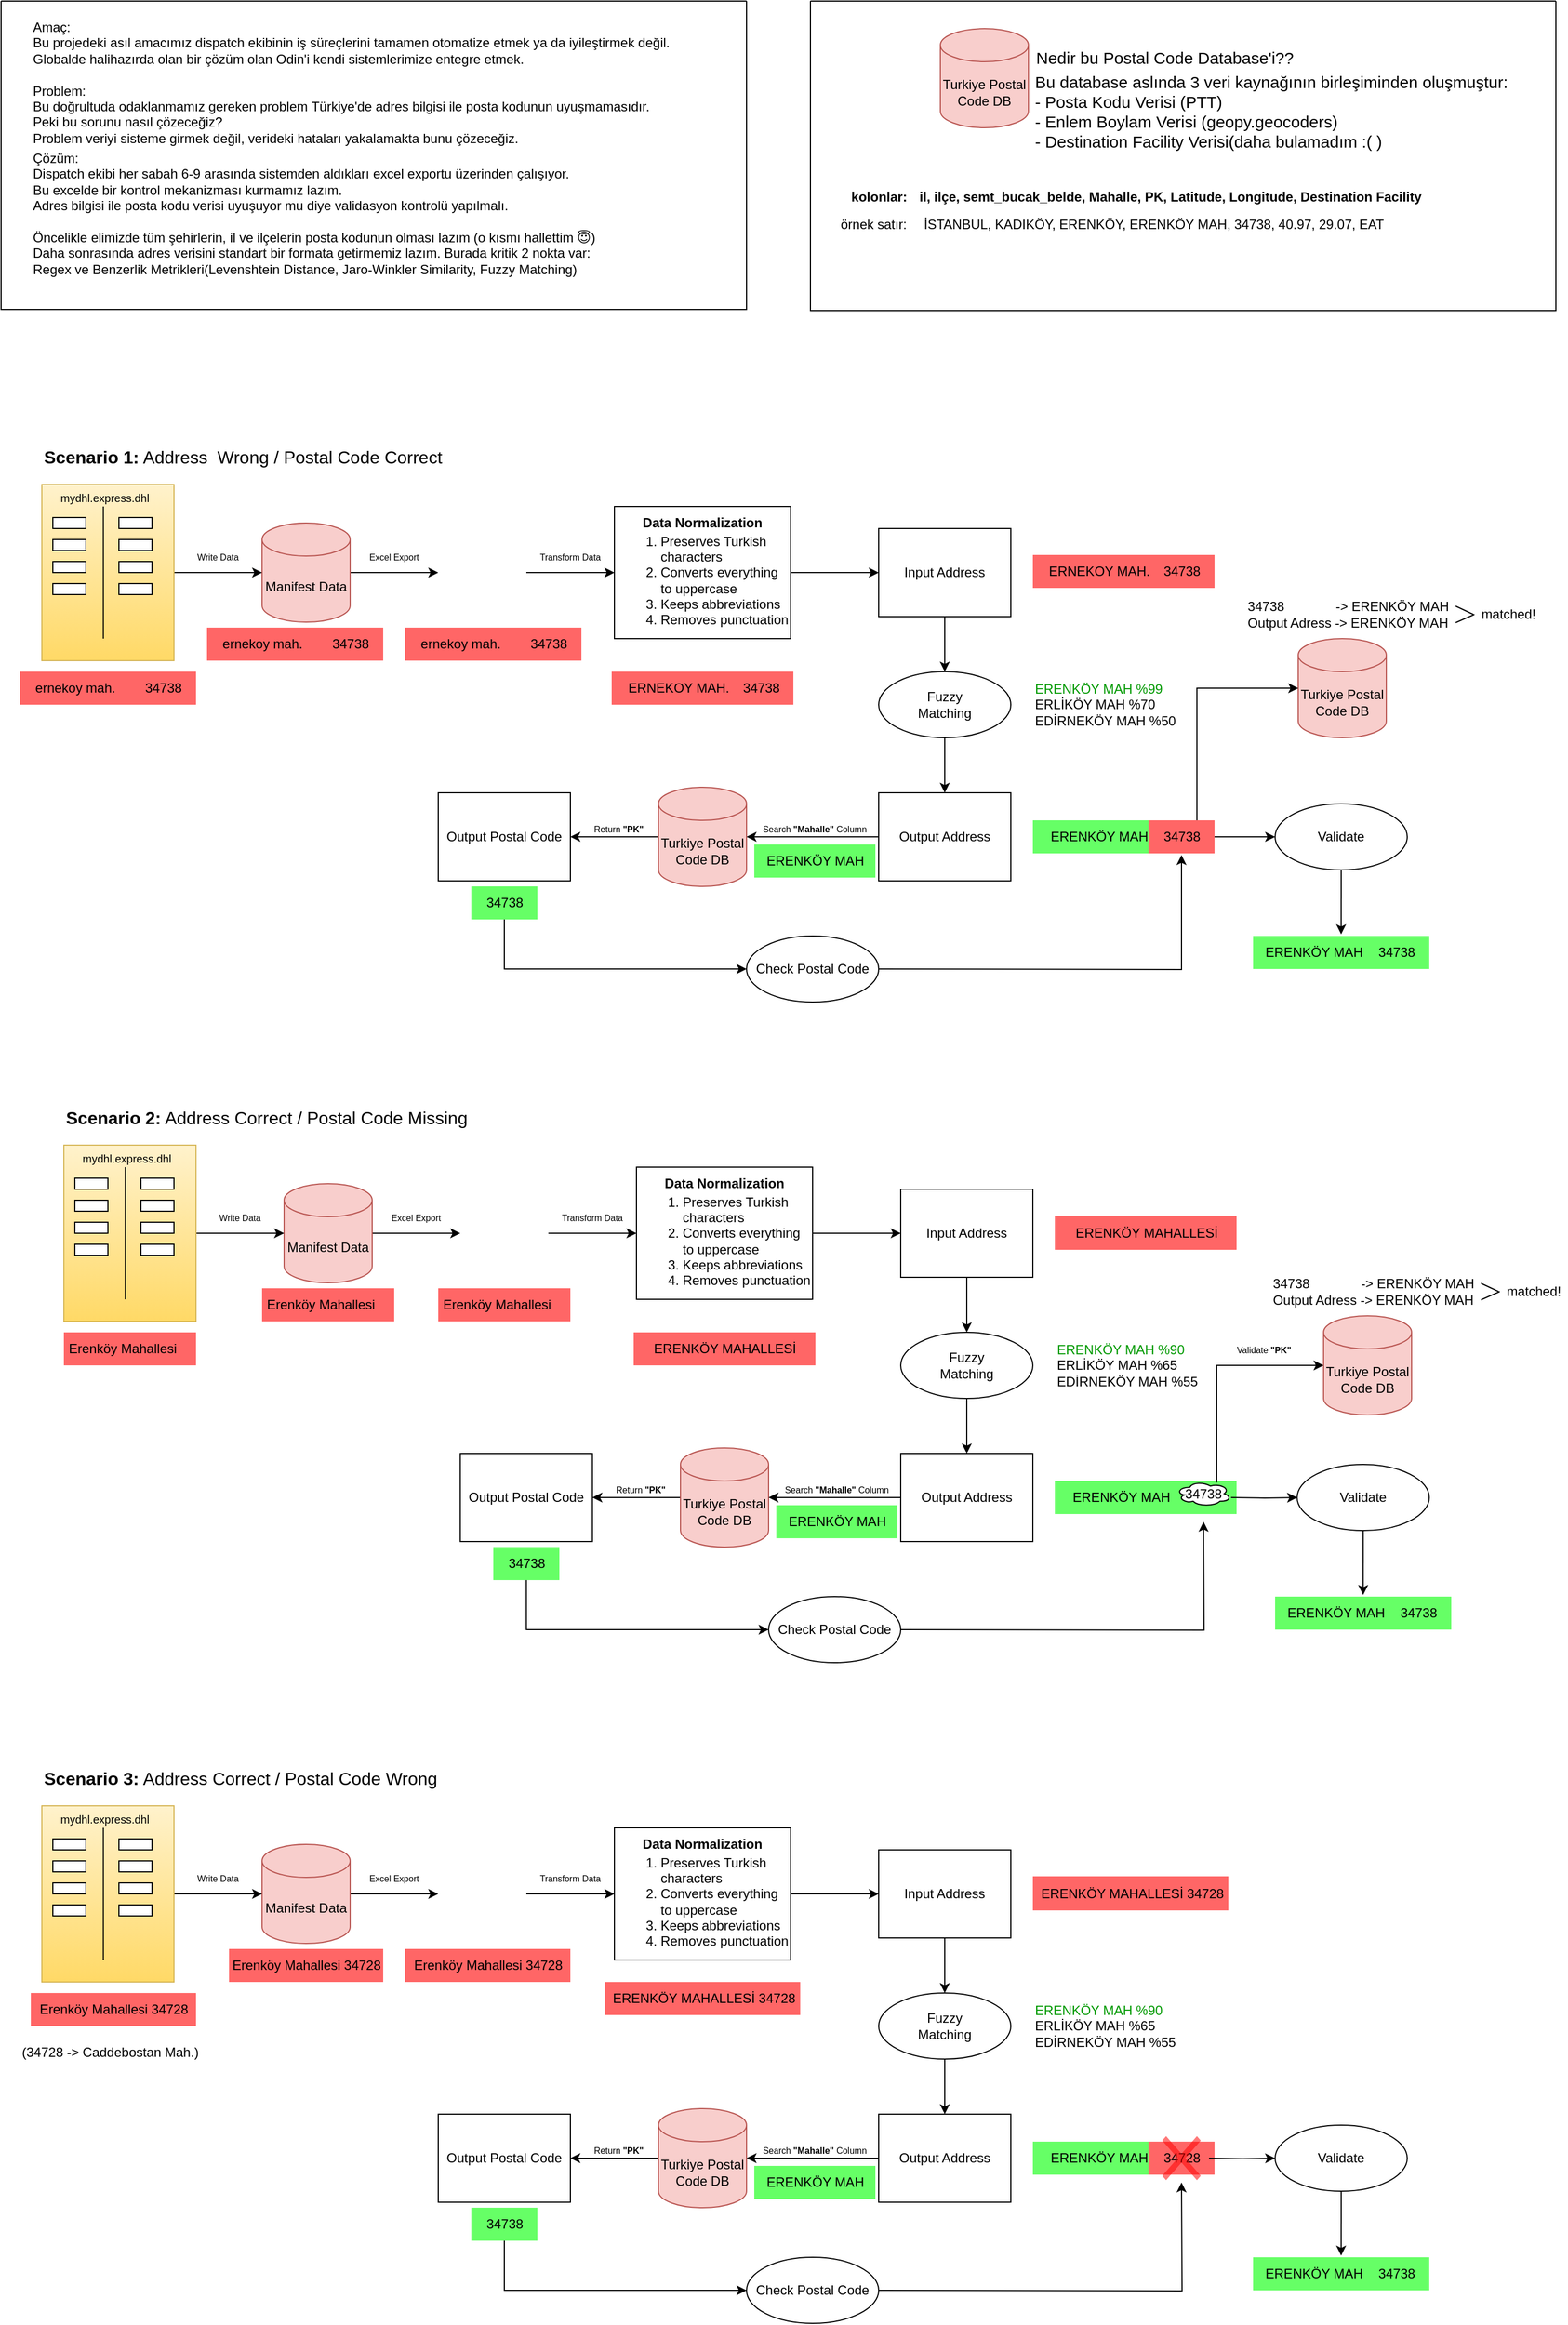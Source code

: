<mxfile version="26.2.14">
  <diagram name="Page-1" id="k86rNNeifdIS8OVkVUe3">
    <mxGraphModel dx="2301" dy="663" grid="0" gridSize="10" guides="1" tooltips="1" connect="1" arrows="1" fold="1" page="0" pageScale="1" pageWidth="827" pageHeight="1169" math="0" shadow="0">
      <root>
        <mxCell id="0" />
        <mxCell id="1" parent="0" />
        <mxCell id="BnfR5xpUt8AOpjAlY5EH-1" value="Amaç:&lt;div&gt;Bu projedeki asıl amacımız dispatch ekibinin iş süreçlerini tamamen otomatize etmek ya da iyileştirmek değil.&lt;/div&gt;&lt;div&gt;Globalde halihazırda olan bir çözüm olan Odin&#39;i kendi sistemlerimize entegre etmek.&lt;/div&gt;&lt;div&gt;&lt;br&gt;&lt;/div&gt;&lt;div&gt;Problem:&lt;/div&gt;&lt;div&gt;Bu doğrultuda o&lt;span style=&quot;background-color: transparent; color: light-dark(rgb(0, 0, 0), rgb(255, 255, 255));&quot;&gt;daklanmamız gereken problem&lt;/span&gt;&lt;span style=&quot;background-color: transparent; color: light-dark(rgb(0, 0, 0), rgb(255, 255, 255));&quot;&gt;&amp;nbsp;Türkiye&#39;de adres bilgisi ile posta kodunun uyuşmamasıdır.&lt;/span&gt;&lt;/div&gt;&lt;div&gt;Peki bu sorunu nasıl çözeceğiz?&lt;/div&gt;&lt;div&gt;Problem veriyi sisteme girmek değil, verideki hataları yakalamakta bunu çözeceğiz.&lt;/div&gt;" style="text;html=1;align=left;verticalAlign=middle;resizable=0;points=[];autosize=1;strokeColor=none;fillColor=none;" parent="1" vertex="1">
          <mxGeometry x="-210" y="411" width="596" height="127" as="geometry" />
        </mxCell>
        <mxCell id="BnfR5xpUt8AOpjAlY5EH-5" value="Çözüm:&lt;div&gt;Dispatch ekibi her sabah 6-9 arasında sistemden aldıkları excel exportu üzerinden çalışıyor.&lt;/div&gt;&lt;div&gt;Bu excelde bir kontrol mekanizması kurmamız lazım.&amp;nbsp;&lt;/div&gt;&lt;div&gt;Adres bilgisi ile posta kodu verisi uyuşuyor mu diye validasyon kontrolü yapılmalı.&lt;/div&gt;&lt;div&gt;&lt;br&gt;&lt;/div&gt;&lt;div&gt;Öncelikle elimizde tüm şehirlerin, il ve ilçelerin posta kodunun olması lazım (o kısmı hallettim 😇)&lt;/div&gt;&lt;div&gt;Daha sonrasında adres verisini standart bir formata getirmemiz lazım. Burada kritik 2 nokta var:&lt;/div&gt;&lt;div&gt;Regex ve Benzerlik Metrikleri(Levenshtein Distance, Jaro-Winkler Similarity, Fuzzy Matching)&lt;/div&gt;" style="text;html=1;align=left;verticalAlign=middle;resizable=0;points=[];autosize=1;strokeColor=none;fillColor=none;" parent="1" vertex="1">
          <mxGeometry x="-210" y="529" width="530" height="130" as="geometry" />
        </mxCell>
        <mxCell id="BnfR5xpUt8AOpjAlY5EH-108" style="edgeStyle=orthogonalEdgeStyle;rounded=0;orthogonalLoop=1;jettySize=auto;html=1;" parent="1" source="BnfR5xpUt8AOpjAlY5EH-109" target="BnfR5xpUt8AOpjAlY5EH-112" edge="1">
          <mxGeometry relative="1" as="geometry" />
        </mxCell>
        <mxCell id="BnfR5xpUt8AOpjAlY5EH-109" value="Manifest Data" style="shape=cylinder3;whiteSpace=wrap;html=1;boundedLbl=1;backgroundOutline=1;size=15;fillColor=#f8cecc;strokeColor=#b85450;" parent="1" vertex="1">
          <mxGeometry x="20" y="1475" width="80" height="90" as="geometry" />
        </mxCell>
        <mxCell id="BnfR5xpUt8AOpjAlY5EH-110" style="edgeStyle=orthogonalEdgeStyle;rounded=0;orthogonalLoop=1;jettySize=auto;html=1;entryX=0;entryY=0.5;entryDx=0;entryDy=0;entryPerimeter=0;" parent="1" source="BnfR5xpUt8AOpjAlY5EH-147" target="BnfR5xpUt8AOpjAlY5EH-109" edge="1">
          <mxGeometry relative="1" as="geometry" />
        </mxCell>
        <mxCell id="BnfR5xpUt8AOpjAlY5EH-111" style="edgeStyle=orthogonalEdgeStyle;rounded=0;orthogonalLoop=1;jettySize=auto;html=1;entryX=0;entryY=0.5;entryDx=0;entryDy=0;" parent="1" source="BnfR5xpUt8AOpjAlY5EH-112" target="BnfR5xpUt8AOpjAlY5EH-115" edge="1">
          <mxGeometry relative="1" as="geometry" />
        </mxCell>
        <mxCell id="BnfR5xpUt8AOpjAlY5EH-112" value="" style="shape=image;html=1;verticalAlign=top;verticalLabelPosition=bottom;labelBackgroundColor=#ffffff;imageAspect=0;aspect=fixed;image=https://cdn3.iconfinder.com/data/icons/document-icons-2/30/647702-excel-128.png" parent="1" vertex="1">
          <mxGeometry x="180" y="1480" width="80" height="80" as="geometry" />
        </mxCell>
        <mxCell id="BnfR5xpUt8AOpjAlY5EH-113" value="&lt;font style=&quot;font-size: 8px;&quot;&gt;Excel Export&lt;/font&gt;" style="text;html=1;align=center;verticalAlign=middle;whiteSpace=wrap;rounded=0;" parent="1" vertex="1">
          <mxGeometry x="110" y="1490" width="60" height="30" as="geometry" />
        </mxCell>
        <mxCell id="BnfR5xpUt8AOpjAlY5EH-114" style="edgeStyle=orthogonalEdgeStyle;rounded=0;orthogonalLoop=1;jettySize=auto;html=1;entryX=0;entryY=0.5;entryDx=0;entryDy=0;" parent="1" source="BnfR5xpUt8AOpjAlY5EH-115" target="BnfR5xpUt8AOpjAlY5EH-141" edge="1">
          <mxGeometry relative="1" as="geometry">
            <mxPoint x="570" y="1520" as="targetPoint" />
          </mxGeometry>
        </mxCell>
        <mxCell id="BnfR5xpUt8AOpjAlY5EH-115" value="&lt;div&gt;&lt;br&gt;&lt;/div&gt;&lt;ol&gt;&lt;li&gt;&lt;span style=&quot;background-color: transparent; color: light-dark(rgb(0, 0, 0), rgb(255, 255, 255));&quot;&gt;Preserves Turkish characters&lt;/span&gt;&lt;/li&gt;&lt;li&gt;&lt;span style=&quot;background-color: transparent; color: light-dark(rgb(0, 0, 0), rgb(255, 255, 255));&quot;&gt;Converts everything to uppercase&lt;/span&gt;&lt;/li&gt;&lt;li&gt;&lt;span style=&quot;background-color: transparent; color: light-dark(rgb(0, 0, 0), rgb(255, 255, 255));&quot;&gt;Keeps abbreviations&lt;/span&gt;&lt;/li&gt;&lt;li&gt;&lt;span style=&quot;background-color: transparent; color: light-dark(rgb(0, 0, 0), rgb(255, 255, 255));&quot;&gt;Removes punctuation&lt;/span&gt;&lt;/li&gt;&lt;/ol&gt;" style="rounded=0;whiteSpace=wrap;html=1;align=left;verticalAlign=middle;" parent="1" vertex="1">
          <mxGeometry x="340" y="1460" width="160" height="120" as="geometry" />
        </mxCell>
        <mxCell id="BnfR5xpUt8AOpjAlY5EH-116" value="&lt;b&gt;Data Normalization&lt;/b&gt;" style="text;html=1;align=center;verticalAlign=middle;whiteSpace=wrap;rounded=0;" parent="1" vertex="1">
          <mxGeometry x="340" y="1460" width="160" height="30" as="geometry" />
        </mxCell>
        <mxCell id="BnfR5xpUt8AOpjAlY5EH-117" value="&lt;font style=&quot;font-size: 8px;&quot;&gt;Write Data&lt;/font&gt;" style="text;html=1;align=center;verticalAlign=middle;whiteSpace=wrap;rounded=0;" parent="1" vertex="1">
          <mxGeometry x="-50" y="1490" width="60" height="30" as="geometry" />
        </mxCell>
        <mxCell id="BnfR5xpUt8AOpjAlY5EH-118" value="&lt;font style=&quot;font-size: 8px;&quot;&gt;Transform Data&lt;/font&gt;" style="text;html=1;align=center;verticalAlign=middle;whiteSpace=wrap;rounded=0;" parent="1" vertex="1">
          <mxGeometry x="270" y="1490" width="60" height="30" as="geometry" />
        </mxCell>
        <mxCell id="BnfR5xpUt8AOpjAlY5EH-119" style="edgeStyle=orthogonalEdgeStyle;rounded=0;orthogonalLoop=1;jettySize=auto;html=1;" parent="1" source="BnfR5xpUt8AOpjAlY5EH-120" target="BnfR5xpUt8AOpjAlY5EH-143" edge="1">
          <mxGeometry relative="1" as="geometry" />
        </mxCell>
        <mxCell id="BnfR5xpUt8AOpjAlY5EH-120" value="Fuzzy&lt;div&gt;Matching&lt;/div&gt;" style="ellipse;whiteSpace=wrap;html=1;" parent="1" vertex="1">
          <mxGeometry x="580" y="1610" width="120" height="60" as="geometry" />
        </mxCell>
        <mxCell id="BnfR5xpUt8AOpjAlY5EH-121" value="&lt;font style=&quot;color: rgb(0, 153, 0);&quot;&gt;ERENKÖY MAH %90&lt;/font&gt;&lt;div&gt;ERLİKÖY MAH %65&lt;/div&gt;&lt;div&gt;EDİRNEKÖY MAH %55&lt;/div&gt;" style="text;html=1;align=left;verticalAlign=middle;resizable=0;points=[];autosize=1;strokeColor=none;fillColor=none;" parent="1" vertex="1">
          <mxGeometry x="720" y="1610" width="150" height="60" as="geometry" />
        </mxCell>
        <mxCell id="BnfR5xpUt8AOpjAlY5EH-122" style="edgeStyle=orthogonalEdgeStyle;rounded=0;orthogonalLoop=1;jettySize=auto;html=1;entryX=1;entryY=0.5;entryDx=0;entryDy=0;" parent="1" source="BnfR5xpUt8AOpjAlY5EH-123" target="BnfR5xpUt8AOpjAlY5EH-162" edge="1">
          <mxGeometry relative="1" as="geometry" />
        </mxCell>
        <mxCell id="BnfR5xpUt8AOpjAlY5EH-123" value="Turkiye Postal Code DB" style="shape=cylinder3;whiteSpace=wrap;html=1;boundedLbl=1;backgroundOutline=1;size=15;fillColor=#f8cecc;strokeColor=#b85450;" parent="1" vertex="1">
          <mxGeometry x="380" y="1715" width="80" height="90" as="geometry" />
        </mxCell>
        <mxCell id="BnfR5xpUt8AOpjAlY5EH-124" value="&lt;font style=&quot;font-size: 8px;&quot;&gt;Search &lt;b&gt;&quot;Mahalle&quot;&lt;/b&gt; Column&lt;/font&gt;" style="text;html=1;align=center;verticalAlign=middle;whiteSpace=wrap;rounded=0;" parent="1" vertex="1">
          <mxGeometry x="472" y="1737" width="100" height="30" as="geometry" />
        </mxCell>
        <mxCell id="BnfR5xpUt8AOpjAlY5EH-125" value="" style="group;labelBackgroundColor=#FF6666;labelBorderColor=none;fillColor=#FF6666;" parent="1" vertex="1" connectable="0">
          <mxGeometry y="1570" width="120" height="30" as="geometry" />
        </mxCell>
        <mxCell id="BnfR5xpUt8AOpjAlY5EH-126" value="Erenköy Mahallesi" style="text;html=1;align=center;verticalAlign=middle;resizable=0;points=[];autosize=1;strokeColor=none;fillColor=none;" parent="BnfR5xpUt8AOpjAlY5EH-125" vertex="1">
          <mxGeometry x="-7.5" width="120" height="30" as="geometry" />
        </mxCell>
        <mxCell id="BnfR5xpUt8AOpjAlY5EH-128" value="" style="group;fillColor=#FF6666;" parent="1" vertex="1" connectable="0">
          <mxGeometry x="160" y="1570" width="120" height="30" as="geometry" />
        </mxCell>
        <mxCell id="BnfR5xpUt8AOpjAlY5EH-129" value="Erenköy Mahallesi" style="text;html=1;align=center;verticalAlign=middle;resizable=0;points=[];autosize=1;strokeColor=none;fillColor=none;" parent="BnfR5xpUt8AOpjAlY5EH-128" vertex="1">
          <mxGeometry x="-7.5" width="120" height="30" as="geometry" />
        </mxCell>
        <mxCell id="BnfR5xpUt8AOpjAlY5EH-131" value="" style="group;fillColor=#FF6666;" parent="1" vertex="1" connectable="0">
          <mxGeometry x="337.5" y="1610" width="165" height="30" as="geometry" />
        </mxCell>
        <mxCell id="BnfR5xpUt8AOpjAlY5EH-132" value="ERENKÖY MAHALLESİ" style="text;html=1;align=center;verticalAlign=middle;resizable=0;points=[];autosize=1;strokeColor=none;fillColor=none;" parent="BnfR5xpUt8AOpjAlY5EH-131" vertex="1">
          <mxGeometry x="7.5" width="150" height="30" as="geometry" />
        </mxCell>
        <mxCell id="BnfR5xpUt8AOpjAlY5EH-134" value="" style="group;labelBackgroundColor=#FF6666;labelBorderColor=none;fillColor=#FF6666;" parent="1" vertex="1" connectable="0">
          <mxGeometry x="-180" y="1610" width="120" height="30" as="geometry" />
        </mxCell>
        <mxCell id="BnfR5xpUt8AOpjAlY5EH-135" value="&lt;span&gt;Erenköy Mahallesi&lt;/span&gt;" style="text;html=1;align=center;verticalAlign=middle;resizable=0;points=[];autosize=1;strokeColor=none;fillColor=none;" parent="BnfR5xpUt8AOpjAlY5EH-134" vertex="1">
          <mxGeometry x="-7.5" width="120" height="30" as="geometry" />
        </mxCell>
        <mxCell id="BnfR5xpUt8AOpjAlY5EH-137" value="" style="group;fillColor=#FF6666;" parent="1" vertex="1" connectable="0">
          <mxGeometry x="720" y="1504" width="165" height="31" as="geometry" />
        </mxCell>
        <mxCell id="BnfR5xpUt8AOpjAlY5EH-138" value="ERNEKOY MAH." style="text;html=1;align=center;verticalAlign=middle;resizable=0;points=[];autosize=1;strokeColor=none;fillColor=none;" parent="BnfR5xpUt8AOpjAlY5EH-137" vertex="1">
          <mxGeometry width="120" height="30" as="geometry" />
        </mxCell>
        <mxCell id="BnfR5xpUt8AOpjAlY5EH-139" value="34738" style="text;html=1;align=center;verticalAlign=middle;resizable=0;points=[];autosize=1;strokeColor=none;fillColor=none;" parent="BnfR5xpUt8AOpjAlY5EH-137" vertex="1">
          <mxGeometry x="105" width="60" height="30" as="geometry" />
        </mxCell>
        <mxCell id="BnfR5xpUt8AOpjAlY5EH-176" value="" style="group;fillColor=#FF6666;" parent="BnfR5xpUt8AOpjAlY5EH-137" vertex="1" connectable="0">
          <mxGeometry y="1" width="165" height="30" as="geometry" />
        </mxCell>
        <mxCell id="BnfR5xpUt8AOpjAlY5EH-177" value="ERENKÖY MAHALLESİ" style="text;html=1;align=center;verticalAlign=middle;resizable=0;points=[];autosize=1;strokeColor=none;fillColor=none;" parent="BnfR5xpUt8AOpjAlY5EH-176" vertex="1">
          <mxGeometry x="7.5" width="150" height="30" as="geometry" />
        </mxCell>
        <mxCell id="BnfR5xpUt8AOpjAlY5EH-140" style="edgeStyle=orthogonalEdgeStyle;rounded=0;orthogonalLoop=1;jettySize=auto;html=1;entryX=0.5;entryY=0;entryDx=0;entryDy=0;" parent="1" source="BnfR5xpUt8AOpjAlY5EH-141" target="BnfR5xpUt8AOpjAlY5EH-120" edge="1">
          <mxGeometry relative="1" as="geometry" />
        </mxCell>
        <mxCell id="BnfR5xpUt8AOpjAlY5EH-141" value="Input Address" style="rounded=0;whiteSpace=wrap;html=1;" parent="1" vertex="1">
          <mxGeometry x="580" y="1480" width="120" height="80" as="geometry" />
        </mxCell>
        <mxCell id="BnfR5xpUt8AOpjAlY5EH-142" style="edgeStyle=orthogonalEdgeStyle;rounded=0;orthogonalLoop=1;jettySize=auto;html=1;" parent="1" source="BnfR5xpUt8AOpjAlY5EH-143" target="BnfR5xpUt8AOpjAlY5EH-123" edge="1">
          <mxGeometry relative="1" as="geometry" />
        </mxCell>
        <mxCell id="BnfR5xpUt8AOpjAlY5EH-143" value="Output Address" style="rounded=0;whiteSpace=wrap;html=1;gradientColor=none;" parent="1" vertex="1">
          <mxGeometry x="580" y="1720" width="120" height="80" as="geometry" />
        </mxCell>
        <mxCell id="BnfR5xpUt8AOpjAlY5EH-144" value="" style="group;fillColor=#66FF66;container=0;" parent="1" vertex="1" connectable="0">
          <mxGeometry x="720" y="1745" width="165" height="30" as="geometry" />
        </mxCell>
        <mxCell id="BnfR5xpUt8AOpjAlY5EH-145" value="" style="group" parent="1" vertex="1" connectable="0">
          <mxGeometry x="-180" y="1440" width="120" height="160" as="geometry" />
        </mxCell>
        <mxCell id="BnfR5xpUt8AOpjAlY5EH-146" value="" style="group;fillColor=#ffcd28;gradientColor=#ffa500;strokeColor=#d79b00;container=0;" parent="BnfR5xpUt8AOpjAlY5EH-145" vertex="1" connectable="0">
          <mxGeometry width="120" height="160" as="geometry" />
        </mxCell>
        <mxCell id="BnfR5xpUt8AOpjAlY5EH-147" value="" style="rounded=0;whiteSpace=wrap;html=1;rotation=90;fillColor=#fff2cc;strokeColor=#d6b656;gradientColor=#ffd966;gradientDirection=east;" parent="BnfR5xpUt8AOpjAlY5EH-145" vertex="1">
          <mxGeometry x="-20" y="20" width="160" height="120" as="geometry" />
        </mxCell>
        <mxCell id="BnfR5xpUt8AOpjAlY5EH-148" value="" style="rounded=0;whiteSpace=wrap;html=1;" parent="BnfR5xpUt8AOpjAlY5EH-145" vertex="1">
          <mxGeometry x="10" y="30" width="30" height="10" as="geometry" />
        </mxCell>
        <mxCell id="BnfR5xpUt8AOpjAlY5EH-149" value="" style="rounded=0;whiteSpace=wrap;html=1;" parent="BnfR5xpUt8AOpjAlY5EH-145" vertex="1">
          <mxGeometry x="10" y="50" width="30" height="10" as="geometry" />
        </mxCell>
        <mxCell id="BnfR5xpUt8AOpjAlY5EH-150" value="" style="rounded=0;whiteSpace=wrap;html=1;" parent="BnfR5xpUt8AOpjAlY5EH-145" vertex="1">
          <mxGeometry x="10" y="70" width="30" height="10" as="geometry" />
        </mxCell>
        <mxCell id="BnfR5xpUt8AOpjAlY5EH-151" value="" style="rounded=0;whiteSpace=wrap;html=1;" parent="BnfR5xpUt8AOpjAlY5EH-145" vertex="1">
          <mxGeometry x="10" y="90" width="30" height="10" as="geometry" />
        </mxCell>
        <mxCell id="BnfR5xpUt8AOpjAlY5EH-152" value="" style="rounded=0;whiteSpace=wrap;html=1;" parent="BnfR5xpUt8AOpjAlY5EH-145" vertex="1">
          <mxGeometry x="70" y="30" width="30" height="10" as="geometry" />
        </mxCell>
        <mxCell id="BnfR5xpUt8AOpjAlY5EH-153" value="" style="rounded=0;whiteSpace=wrap;html=1;" parent="BnfR5xpUt8AOpjAlY5EH-145" vertex="1">
          <mxGeometry x="70" y="50" width="30" height="10" as="geometry" />
        </mxCell>
        <mxCell id="BnfR5xpUt8AOpjAlY5EH-154" value="" style="rounded=0;whiteSpace=wrap;html=1;" parent="BnfR5xpUt8AOpjAlY5EH-145" vertex="1">
          <mxGeometry x="70" y="70" width="30" height="10" as="geometry" />
        </mxCell>
        <mxCell id="BnfR5xpUt8AOpjAlY5EH-155" value="" style="rounded=0;whiteSpace=wrap;html=1;" parent="BnfR5xpUt8AOpjAlY5EH-145" vertex="1">
          <mxGeometry x="70" y="90" width="30" height="10" as="geometry" />
        </mxCell>
        <mxCell id="BnfR5xpUt8AOpjAlY5EH-156" value="" style="endArrow=none;html=1;rounded=0;entryX=0.125;entryY=0.5;entryDx=0;entryDy=0;entryPerimeter=0;" parent="BnfR5xpUt8AOpjAlY5EH-145" edge="1">
          <mxGeometry width="50" height="50" relative="1" as="geometry">
            <mxPoint x="55.82" y="140" as="sourcePoint" />
            <mxPoint x="55.82" y="20" as="targetPoint" />
          </mxGeometry>
        </mxCell>
        <UserObject label="mydhl.express.dhl" link="mydhl.express.dhl" id="BnfR5xpUt8AOpjAlY5EH-157">
          <mxCell style="text;whiteSpace=wrap;fontSize=10;" parent="BnfR5xpUt8AOpjAlY5EH-145" vertex="1">
            <mxGeometry x="15" width="90" height="20" as="geometry" />
          </mxCell>
        </UserObject>
        <mxCell id="BnfR5xpUt8AOpjAlY5EH-158" value="ERENKÖY MAH" style="text;html=1;align=center;verticalAlign=middle;resizable=0;points=[];autosize=1;strokeColor=none;fillColor=#66FF66;" parent="1" vertex="1">
          <mxGeometry x="467" y="1767" width="110" height="30" as="geometry" />
        </mxCell>
        <mxCell id="BnfR5xpUt8AOpjAlY5EH-159" value="" style="group" parent="1" vertex="1" connectable="0">
          <mxGeometry x="725" y="1745" width="160" height="35" as="geometry" />
        </mxCell>
        <mxCell id="BnfR5xpUt8AOpjAlY5EH-161" value="ERENKÖY MAH" style="text;html=1;align=center;verticalAlign=middle;resizable=0;points=[];autosize=1;strokeColor=none;fillColor=none;" parent="BnfR5xpUt8AOpjAlY5EH-159" vertex="1">
          <mxGeometry width="110" height="30" as="geometry" />
        </mxCell>
        <mxCell id="BnfR5xpUt8AOpjAlY5EH-162" value="Output Postal Code" style="rounded=0;whiteSpace=wrap;html=1;gradientColor=none;" parent="1" vertex="1">
          <mxGeometry x="180" y="1720" width="120" height="80" as="geometry" />
        </mxCell>
        <mxCell id="BnfR5xpUt8AOpjAlY5EH-163" value="&lt;span style=&quot;font-size: 8px;&quot;&gt;Return &lt;b&gt;&quot;PK&quot;&lt;/b&gt;&lt;/span&gt;" style="text;html=1;align=center;verticalAlign=middle;whiteSpace=wrap;rounded=0;" parent="1" vertex="1">
          <mxGeometry x="294" y="1737" width="100" height="30" as="geometry" />
        </mxCell>
        <mxCell id="BnfR5xpUt8AOpjAlY5EH-164" style="edgeStyle=orthogonalEdgeStyle;rounded=0;orthogonalLoop=1;jettySize=auto;html=1;entryX=0;entryY=0.5;entryDx=0;entryDy=0;" parent="1" source="BnfR5xpUt8AOpjAlY5EH-165" target="BnfR5xpUt8AOpjAlY5EH-175" edge="1">
          <mxGeometry relative="1" as="geometry">
            <mxPoint x="457" y="1880" as="targetPoint" />
            <Array as="points">
              <mxPoint x="240" y="1880" />
            </Array>
          </mxGeometry>
        </mxCell>
        <mxCell id="BnfR5xpUt8AOpjAlY5EH-165" value="34738" style="text;html=1;align=center;verticalAlign=middle;resizable=0;points=[];autosize=1;strokeColor=none;fillColor=#66FF66;" parent="1" vertex="1">
          <mxGeometry x="210" y="1805" width="60" height="30" as="geometry" />
        </mxCell>
        <mxCell id="BnfR5xpUt8AOpjAlY5EH-166" value="&lt;font style=&quot;font-size: 16px;&quot;&gt;&lt;b style=&quot;&quot;&gt;Scenario 2:&lt;/b&gt; Address Correct / Postal Code Missing&amp;nbsp;&lt;/font&gt;" style="text;html=1;align=left;verticalAlign=middle;resizable=0;points=[];autosize=1;strokeColor=none;fillColor=none;" parent="1" vertex="1">
          <mxGeometry x="-180" y="1400" width="390" height="30" as="geometry" />
        </mxCell>
        <mxCell id="BnfR5xpUt8AOpjAlY5EH-167" style="edgeStyle=orthogonalEdgeStyle;rounded=0;orthogonalLoop=1;jettySize=auto;html=1;entryX=0.5;entryY=1.05;entryDx=0;entryDy=0;entryPerimeter=0;" parent="1" edge="1">
          <mxGeometry relative="1" as="geometry">
            <mxPoint x="580" y="1880" as="sourcePoint" />
            <mxPoint x="855" y="1782" as="targetPoint" />
          </mxGeometry>
        </mxCell>
        <mxCell id="BnfR5xpUt8AOpjAlY5EH-168" style="edgeStyle=orthogonalEdgeStyle;rounded=0;orthogonalLoop=1;jettySize=auto;html=1;entryX=0.727;entryY=-0.05;entryDx=0;entryDy=0;entryPerimeter=0;" parent="1" source="BnfR5xpUt8AOpjAlY5EH-169" target="BnfR5xpUt8AOpjAlY5EH-174" edge="1">
          <mxGeometry relative="1" as="geometry">
            <mxPoint x="1000" y="1840" as="targetPoint" />
          </mxGeometry>
        </mxCell>
        <mxCell id="BnfR5xpUt8AOpjAlY5EH-169" value="Validate" style="ellipse;whiteSpace=wrap;html=1;" parent="1" vertex="1">
          <mxGeometry x="940" y="1730" width="120" height="60" as="geometry" />
        </mxCell>
        <mxCell id="BnfR5xpUt8AOpjAlY5EH-170" style="edgeStyle=orthogonalEdgeStyle;rounded=0;orthogonalLoop=1;jettySize=auto;html=1;entryX=0;entryY=0.5;entryDx=0;entryDy=0;" parent="1" target="BnfR5xpUt8AOpjAlY5EH-169" edge="1">
          <mxGeometry relative="1" as="geometry">
            <mxPoint x="880" y="1760" as="sourcePoint" />
          </mxGeometry>
        </mxCell>
        <mxCell id="BnfR5xpUt8AOpjAlY5EH-171" value="" style="group;fillColor=#66FF66;container=0;" parent="1" vertex="1" connectable="0">
          <mxGeometry x="920" y="1850" width="160" height="30" as="geometry" />
        </mxCell>
        <mxCell id="BnfR5xpUt8AOpjAlY5EH-172" value="" style="group" parent="1" vertex="1" connectable="0">
          <mxGeometry x="920" y="1850" width="160" height="30" as="geometry" />
        </mxCell>
        <mxCell id="BnfR5xpUt8AOpjAlY5EH-173" value="34738" style="text;html=1;align=center;verticalAlign=middle;resizable=0;points=[];autosize=1;strokeColor=none;fillColor=#66FF66;" parent="BnfR5xpUt8AOpjAlY5EH-172" vertex="1">
          <mxGeometry x="100" width="60" height="30" as="geometry" />
        </mxCell>
        <mxCell id="BnfR5xpUt8AOpjAlY5EH-174" value="ERENKÖY MAH" style="text;html=1;align=center;verticalAlign=middle;resizable=0;points=[];autosize=1;strokeColor=none;fillColor=none;" parent="BnfR5xpUt8AOpjAlY5EH-172" vertex="1">
          <mxGeometry width="110" height="30" as="geometry" />
        </mxCell>
        <mxCell id="BnfR5xpUt8AOpjAlY5EH-175" value="Check Postal Code" style="ellipse;whiteSpace=wrap;html=1;" parent="1" vertex="1">
          <mxGeometry x="460" y="1850" width="120" height="60" as="geometry" />
        </mxCell>
        <mxCell id="BnfR5xpUt8AOpjAlY5EH-178" value="34738" style="ellipse;shape=cloud;whiteSpace=wrap;html=1;" parent="1" vertex="1">
          <mxGeometry x="830" y="1745" width="50" height="23" as="geometry" />
        </mxCell>
        <mxCell id="BnfR5xpUt8AOpjAlY5EH-179" style="edgeStyle=orthogonalEdgeStyle;rounded=0;orthogonalLoop=1;jettySize=auto;html=1;" parent="1" source="BnfR5xpUt8AOpjAlY5EH-180" target="BnfR5xpUt8AOpjAlY5EH-183" edge="1">
          <mxGeometry relative="1" as="geometry" />
        </mxCell>
        <mxCell id="BnfR5xpUt8AOpjAlY5EH-180" value="Manifest Data" style="shape=cylinder3;whiteSpace=wrap;html=1;boundedLbl=1;backgroundOutline=1;size=15;fillColor=#f8cecc;strokeColor=#b85450;" parent="1" vertex="1">
          <mxGeometry y="2075" width="80" height="90" as="geometry" />
        </mxCell>
        <mxCell id="BnfR5xpUt8AOpjAlY5EH-181" style="edgeStyle=orthogonalEdgeStyle;rounded=0;orthogonalLoop=1;jettySize=auto;html=1;entryX=0;entryY=0.5;entryDx=0;entryDy=0;entryPerimeter=0;" parent="1" source="BnfR5xpUt8AOpjAlY5EH-216" target="BnfR5xpUt8AOpjAlY5EH-180" edge="1">
          <mxGeometry relative="1" as="geometry" />
        </mxCell>
        <mxCell id="BnfR5xpUt8AOpjAlY5EH-182" style="edgeStyle=orthogonalEdgeStyle;rounded=0;orthogonalLoop=1;jettySize=auto;html=1;entryX=0;entryY=0.5;entryDx=0;entryDy=0;" parent="1" source="BnfR5xpUt8AOpjAlY5EH-183" target="BnfR5xpUt8AOpjAlY5EH-186" edge="1">
          <mxGeometry relative="1" as="geometry" />
        </mxCell>
        <mxCell id="BnfR5xpUt8AOpjAlY5EH-183" value="" style="shape=image;html=1;verticalAlign=top;verticalLabelPosition=bottom;labelBackgroundColor=#ffffff;imageAspect=0;aspect=fixed;image=https://cdn3.iconfinder.com/data/icons/document-icons-2/30/647702-excel-128.png" parent="1" vertex="1">
          <mxGeometry x="160" y="2080" width="80" height="80" as="geometry" />
        </mxCell>
        <mxCell id="BnfR5xpUt8AOpjAlY5EH-184" value="&lt;font style=&quot;font-size: 8px;&quot;&gt;Excel Export&lt;/font&gt;" style="text;html=1;align=center;verticalAlign=middle;whiteSpace=wrap;rounded=0;" parent="1" vertex="1">
          <mxGeometry x="90" y="2090" width="60" height="30" as="geometry" />
        </mxCell>
        <mxCell id="BnfR5xpUt8AOpjAlY5EH-185" style="edgeStyle=orthogonalEdgeStyle;rounded=0;orthogonalLoop=1;jettySize=auto;html=1;entryX=0;entryY=0.5;entryDx=0;entryDy=0;" parent="1" source="BnfR5xpUt8AOpjAlY5EH-186" target="BnfR5xpUt8AOpjAlY5EH-210" edge="1">
          <mxGeometry relative="1" as="geometry">
            <mxPoint x="550" y="2120" as="targetPoint" />
          </mxGeometry>
        </mxCell>
        <mxCell id="BnfR5xpUt8AOpjAlY5EH-186" value="&lt;div&gt;&lt;br&gt;&lt;/div&gt;&lt;ol&gt;&lt;li&gt;&lt;span style=&quot;background-color: transparent; color: light-dark(rgb(0, 0, 0), rgb(255, 255, 255));&quot;&gt;Preserves Turkish characters&lt;/span&gt;&lt;/li&gt;&lt;li&gt;&lt;span style=&quot;background-color: transparent; color: light-dark(rgb(0, 0, 0), rgb(255, 255, 255));&quot;&gt;Converts everything to uppercase&lt;/span&gt;&lt;/li&gt;&lt;li&gt;&lt;span style=&quot;background-color: transparent; color: light-dark(rgb(0, 0, 0), rgb(255, 255, 255));&quot;&gt;Keeps abbreviations&lt;/span&gt;&lt;/li&gt;&lt;li&gt;&lt;span style=&quot;background-color: transparent; color: light-dark(rgb(0, 0, 0), rgb(255, 255, 255));&quot;&gt;Removes punctuation&lt;/span&gt;&lt;/li&gt;&lt;/ol&gt;" style="rounded=0;whiteSpace=wrap;html=1;align=left;verticalAlign=middle;" parent="1" vertex="1">
          <mxGeometry x="320" y="2060" width="160" height="120" as="geometry" />
        </mxCell>
        <mxCell id="BnfR5xpUt8AOpjAlY5EH-187" value="&lt;b&gt;Data Normalization&lt;/b&gt;" style="text;html=1;align=center;verticalAlign=middle;whiteSpace=wrap;rounded=0;" parent="1" vertex="1">
          <mxGeometry x="320" y="2060" width="160" height="30" as="geometry" />
        </mxCell>
        <mxCell id="BnfR5xpUt8AOpjAlY5EH-188" value="&lt;font style=&quot;font-size: 8px;&quot;&gt;Write Data&lt;/font&gt;" style="text;html=1;align=center;verticalAlign=middle;whiteSpace=wrap;rounded=0;" parent="1" vertex="1">
          <mxGeometry x="-70" y="2090" width="60" height="30" as="geometry" />
        </mxCell>
        <mxCell id="BnfR5xpUt8AOpjAlY5EH-189" value="&lt;font style=&quot;font-size: 8px;&quot;&gt;Transform Data&lt;/font&gt;" style="text;html=1;align=center;verticalAlign=middle;whiteSpace=wrap;rounded=0;" parent="1" vertex="1">
          <mxGeometry x="250" y="2090" width="60" height="30" as="geometry" />
        </mxCell>
        <mxCell id="BnfR5xpUt8AOpjAlY5EH-190" style="edgeStyle=orthogonalEdgeStyle;rounded=0;orthogonalLoop=1;jettySize=auto;html=1;" parent="1" source="BnfR5xpUt8AOpjAlY5EH-191" target="BnfR5xpUt8AOpjAlY5EH-212" edge="1">
          <mxGeometry relative="1" as="geometry" />
        </mxCell>
        <mxCell id="BnfR5xpUt8AOpjAlY5EH-191" value="Fuzzy&lt;div&gt;Matching&lt;/div&gt;" style="ellipse;whiteSpace=wrap;html=1;" parent="1" vertex="1">
          <mxGeometry x="560" y="2210" width="120" height="60" as="geometry" />
        </mxCell>
        <mxCell id="BnfR5xpUt8AOpjAlY5EH-192" value="&lt;font style=&quot;color: rgb(0, 153, 0);&quot;&gt;ERENKÖY MAH %90&lt;/font&gt;&lt;div&gt;ERLİKÖY MAH %65&lt;/div&gt;&lt;div&gt;EDİRNEKÖY MAH %55&lt;/div&gt;" style="text;html=1;align=left;verticalAlign=middle;resizable=0;points=[];autosize=1;strokeColor=none;fillColor=none;" parent="1" vertex="1">
          <mxGeometry x="700" y="2210" width="150" height="60" as="geometry" />
        </mxCell>
        <mxCell id="BnfR5xpUt8AOpjAlY5EH-193" style="edgeStyle=orthogonalEdgeStyle;rounded=0;orthogonalLoop=1;jettySize=auto;html=1;entryX=1;entryY=0.5;entryDx=0;entryDy=0;" parent="1" source="BnfR5xpUt8AOpjAlY5EH-194" target="BnfR5xpUt8AOpjAlY5EH-230" edge="1">
          <mxGeometry relative="1" as="geometry" />
        </mxCell>
        <mxCell id="BnfR5xpUt8AOpjAlY5EH-194" value="Turkiye Postal Code DB" style="shape=cylinder3;whiteSpace=wrap;html=1;boundedLbl=1;backgroundOutline=1;size=15;fillColor=#f8cecc;strokeColor=#b85450;" parent="1" vertex="1">
          <mxGeometry x="360" y="2315" width="80" height="90" as="geometry" />
        </mxCell>
        <mxCell id="BnfR5xpUt8AOpjAlY5EH-195" value="&lt;font style=&quot;font-size: 8px;&quot;&gt;Search &lt;b&gt;&quot;Mahalle&quot;&lt;/b&gt; Column&lt;/font&gt;" style="text;html=1;align=center;verticalAlign=middle;whiteSpace=wrap;rounded=0;" parent="1" vertex="1">
          <mxGeometry x="452" y="2337" width="100" height="30" as="geometry" />
        </mxCell>
        <mxCell id="BnfR5xpUt8AOpjAlY5EH-196" value="" style="group;labelBackgroundColor=#FF6666;labelBorderColor=none;fillColor=#FF6666;" parent="1" vertex="1" connectable="0">
          <mxGeometry x="-30" y="2170" width="140" height="30" as="geometry" />
        </mxCell>
        <mxCell id="BnfR5xpUt8AOpjAlY5EH-198" value="" style="group;fillColor=#FF6666;" parent="1" vertex="1" connectable="0">
          <mxGeometry x="130" y="2170" width="150" height="30" as="geometry" />
        </mxCell>
        <mxCell id="BnfR5xpUt8AOpjAlY5EH-200" value="" style="group;fillColor=#FF6666;" parent="1" vertex="1" connectable="0">
          <mxGeometry x="311.25" y="2200" width="177.5" height="30" as="geometry" />
        </mxCell>
        <mxCell id="BnfR5xpUt8AOpjAlY5EH-201" value="ERENKÖY MAHALLESİ 34728" style="text;html=1;align=center;verticalAlign=middle;resizable=0;points=[];autosize=1;strokeColor=none;fillColor=none;" parent="BnfR5xpUt8AOpjAlY5EH-200" vertex="1">
          <mxGeometry x="-5" width="190" height="30" as="geometry" />
        </mxCell>
        <mxCell id="BnfR5xpUt8AOpjAlY5EH-202" value="" style="group;labelBackgroundColor=#FF6666;labelBorderColor=none;fillColor=#FF6666;" parent="1" vertex="1" connectable="0">
          <mxGeometry x="-210" y="2210" width="150" height="30" as="geometry" />
        </mxCell>
        <mxCell id="BnfR5xpUt8AOpjAlY5EH-204" value="" style="group;fillColor=#FF6666;" parent="1" vertex="1" connectable="0">
          <mxGeometry x="700" y="2104" width="177.5" height="31" as="geometry" />
        </mxCell>
        <mxCell id="BnfR5xpUt8AOpjAlY5EH-205" value="ERNEKOY MAH." style="text;html=1;align=center;verticalAlign=middle;resizable=0;points=[];autosize=1;strokeColor=none;fillColor=none;" parent="BnfR5xpUt8AOpjAlY5EH-204" vertex="1">
          <mxGeometry width="120" height="30" as="geometry" />
        </mxCell>
        <mxCell id="BnfR5xpUt8AOpjAlY5EH-206" value="34738" style="text;html=1;align=center;verticalAlign=middle;resizable=0;points=[];autosize=1;strokeColor=none;fillColor=none;" parent="BnfR5xpUt8AOpjAlY5EH-204" vertex="1">
          <mxGeometry x="105" width="60" height="30" as="geometry" />
        </mxCell>
        <mxCell id="BnfR5xpUt8AOpjAlY5EH-207" value="" style="group;fillColor=#FF6666;" parent="BnfR5xpUt8AOpjAlY5EH-204" vertex="1" connectable="0">
          <mxGeometry y="1" width="177.5" height="30" as="geometry" />
        </mxCell>
        <mxCell id="BnfR5xpUt8AOpjAlY5EH-208" value="ERENKÖY MAHALLESİ" style="text;html=1;align=center;verticalAlign=middle;resizable=0;points=[];autosize=1;strokeColor=none;fillColor=none;" parent="BnfR5xpUt8AOpjAlY5EH-207" vertex="1">
          <mxGeometry x="7.5" width="150" height="30" as="geometry" />
        </mxCell>
        <mxCell id="BnfR5xpUt8AOpjAlY5EH-248" value="" style="group;fillColor=#FF6666;" parent="BnfR5xpUt8AOpjAlY5EH-207" vertex="1" connectable="0">
          <mxGeometry width="177.5" height="30" as="geometry" />
        </mxCell>
        <mxCell id="BnfR5xpUt8AOpjAlY5EH-249" value="ERENKÖY MAHALLESİ 34728" style="text;html=1;align=center;verticalAlign=middle;resizable=0;points=[];autosize=1;strokeColor=none;fillColor=none;" parent="BnfR5xpUt8AOpjAlY5EH-248" vertex="1">
          <mxGeometry x="-5" width="190" height="30" as="geometry" />
        </mxCell>
        <mxCell id="BnfR5xpUt8AOpjAlY5EH-209" style="edgeStyle=orthogonalEdgeStyle;rounded=0;orthogonalLoop=1;jettySize=auto;html=1;entryX=0.5;entryY=0;entryDx=0;entryDy=0;" parent="1" source="BnfR5xpUt8AOpjAlY5EH-210" target="BnfR5xpUt8AOpjAlY5EH-191" edge="1">
          <mxGeometry relative="1" as="geometry" />
        </mxCell>
        <mxCell id="BnfR5xpUt8AOpjAlY5EH-210" value="Input Address" style="rounded=0;whiteSpace=wrap;html=1;" parent="1" vertex="1">
          <mxGeometry x="560" y="2080" width="120" height="80" as="geometry" />
        </mxCell>
        <mxCell id="BnfR5xpUt8AOpjAlY5EH-211" style="edgeStyle=orthogonalEdgeStyle;rounded=0;orthogonalLoop=1;jettySize=auto;html=1;" parent="1" source="BnfR5xpUt8AOpjAlY5EH-212" target="BnfR5xpUt8AOpjAlY5EH-194" edge="1">
          <mxGeometry relative="1" as="geometry" />
        </mxCell>
        <mxCell id="BnfR5xpUt8AOpjAlY5EH-212" value="Output Address" style="rounded=0;whiteSpace=wrap;html=1;gradientColor=none;" parent="1" vertex="1">
          <mxGeometry x="560" y="2320" width="120" height="80" as="geometry" />
        </mxCell>
        <mxCell id="BnfR5xpUt8AOpjAlY5EH-213" value="" style="group;fillColor=#66FF66;container=0;" parent="1" vertex="1" connectable="0">
          <mxGeometry x="700" y="2345" width="165" height="30" as="geometry" />
        </mxCell>
        <mxCell id="BnfR5xpUt8AOpjAlY5EH-214" value="" style="group" parent="1" vertex="1" connectable="0">
          <mxGeometry x="-200" y="2040" width="120" height="160" as="geometry" />
        </mxCell>
        <mxCell id="BnfR5xpUt8AOpjAlY5EH-215" value="" style="group;fillColor=#ffcd28;gradientColor=#ffa500;strokeColor=#d79b00;container=0;" parent="BnfR5xpUt8AOpjAlY5EH-214" vertex="1" connectable="0">
          <mxGeometry width="120" height="160" as="geometry" />
        </mxCell>
        <mxCell id="BnfR5xpUt8AOpjAlY5EH-216" value="" style="rounded=0;whiteSpace=wrap;html=1;rotation=90;fillColor=#fff2cc;strokeColor=#d6b656;gradientColor=#ffd966;gradientDirection=east;" parent="BnfR5xpUt8AOpjAlY5EH-214" vertex="1">
          <mxGeometry x="-20" y="20" width="160" height="120" as="geometry" />
        </mxCell>
        <mxCell id="BnfR5xpUt8AOpjAlY5EH-217" value="" style="rounded=0;whiteSpace=wrap;html=1;" parent="BnfR5xpUt8AOpjAlY5EH-214" vertex="1">
          <mxGeometry x="10" y="30" width="30" height="10" as="geometry" />
        </mxCell>
        <mxCell id="BnfR5xpUt8AOpjAlY5EH-218" value="" style="rounded=0;whiteSpace=wrap;html=1;" parent="BnfR5xpUt8AOpjAlY5EH-214" vertex="1">
          <mxGeometry x="10" y="50" width="30" height="10" as="geometry" />
        </mxCell>
        <mxCell id="BnfR5xpUt8AOpjAlY5EH-219" value="" style="rounded=0;whiteSpace=wrap;html=1;" parent="BnfR5xpUt8AOpjAlY5EH-214" vertex="1">
          <mxGeometry x="10" y="70" width="30" height="10" as="geometry" />
        </mxCell>
        <mxCell id="BnfR5xpUt8AOpjAlY5EH-220" value="" style="rounded=0;whiteSpace=wrap;html=1;" parent="BnfR5xpUt8AOpjAlY5EH-214" vertex="1">
          <mxGeometry x="10" y="90" width="30" height="10" as="geometry" />
        </mxCell>
        <mxCell id="BnfR5xpUt8AOpjAlY5EH-221" value="" style="rounded=0;whiteSpace=wrap;html=1;" parent="BnfR5xpUt8AOpjAlY5EH-214" vertex="1">
          <mxGeometry x="70" y="30" width="30" height="10" as="geometry" />
        </mxCell>
        <mxCell id="BnfR5xpUt8AOpjAlY5EH-222" value="" style="rounded=0;whiteSpace=wrap;html=1;" parent="BnfR5xpUt8AOpjAlY5EH-214" vertex="1">
          <mxGeometry x="70" y="50" width="30" height="10" as="geometry" />
        </mxCell>
        <mxCell id="BnfR5xpUt8AOpjAlY5EH-223" value="" style="rounded=0;whiteSpace=wrap;html=1;" parent="BnfR5xpUt8AOpjAlY5EH-214" vertex="1">
          <mxGeometry x="70" y="70" width="30" height="10" as="geometry" />
        </mxCell>
        <mxCell id="BnfR5xpUt8AOpjAlY5EH-224" value="" style="rounded=0;whiteSpace=wrap;html=1;" parent="BnfR5xpUt8AOpjAlY5EH-214" vertex="1">
          <mxGeometry x="70" y="90" width="30" height="10" as="geometry" />
        </mxCell>
        <mxCell id="BnfR5xpUt8AOpjAlY5EH-225" value="" style="endArrow=none;html=1;rounded=0;entryX=0.125;entryY=0.5;entryDx=0;entryDy=0;entryPerimeter=0;" parent="BnfR5xpUt8AOpjAlY5EH-214" edge="1">
          <mxGeometry width="50" height="50" relative="1" as="geometry">
            <mxPoint x="55.82" y="140" as="sourcePoint" />
            <mxPoint x="55.82" y="20" as="targetPoint" />
          </mxGeometry>
        </mxCell>
        <UserObject label="mydhl.express.dhl" link="mydhl.express.dhl" id="BnfR5xpUt8AOpjAlY5EH-226">
          <mxCell style="text;whiteSpace=wrap;fontSize=10;" parent="BnfR5xpUt8AOpjAlY5EH-214" vertex="1">
            <mxGeometry x="15" width="90" height="20" as="geometry" />
          </mxCell>
        </UserObject>
        <mxCell id="BnfR5xpUt8AOpjAlY5EH-227" value="ERENKÖY MAH" style="text;html=1;align=center;verticalAlign=middle;resizable=0;points=[];autosize=1;strokeColor=none;fillColor=#66FF66;" parent="1" vertex="1">
          <mxGeometry x="447" y="2367" width="110" height="30" as="geometry" />
        </mxCell>
        <mxCell id="BnfR5xpUt8AOpjAlY5EH-228" value="" style="group" parent="1" vertex="1" connectable="0">
          <mxGeometry x="705" y="2345" width="160" height="35" as="geometry" />
        </mxCell>
        <mxCell id="BnfR5xpUt8AOpjAlY5EH-229" value="ERENKÖY MAH" style="text;html=1;align=center;verticalAlign=middle;resizable=0;points=[];autosize=1;strokeColor=none;fillColor=none;" parent="BnfR5xpUt8AOpjAlY5EH-228" vertex="1">
          <mxGeometry width="110" height="30" as="geometry" />
        </mxCell>
        <mxCell id="BnfR5xpUt8AOpjAlY5EH-252" value="34728" style="text;html=1;align=center;verticalAlign=middle;resizable=0;points=[];autosize=1;strokeColor=none;fillColor=#FF6666;" parent="BnfR5xpUt8AOpjAlY5EH-228" vertex="1">
          <mxGeometry x="100" width="60" height="30" as="geometry" />
        </mxCell>
        <mxCell id="BnfR5xpUt8AOpjAlY5EH-253" value="" style="shape=mxgraph.mockup.markup.redX;fillColor=#ff0000;html=1;shadow=0;whiteSpace=wrap;strokeColor=none;fillOpacity=53;strokeOpacity=50;" parent="BnfR5xpUt8AOpjAlY5EH-228" vertex="1">
          <mxGeometry x="112.5" y="-5" width="35" height="40" as="geometry" />
        </mxCell>
        <mxCell id="BnfR5xpUt8AOpjAlY5EH-230" value="Output Postal Code" style="rounded=0;whiteSpace=wrap;html=1;gradientColor=none;" parent="1" vertex="1">
          <mxGeometry x="160" y="2320" width="120" height="80" as="geometry" />
        </mxCell>
        <mxCell id="BnfR5xpUt8AOpjAlY5EH-231" value="&lt;span style=&quot;font-size: 8px;&quot;&gt;Return &lt;b&gt;&quot;PK&quot;&lt;/b&gt;&lt;/span&gt;" style="text;html=1;align=center;verticalAlign=middle;whiteSpace=wrap;rounded=0;" parent="1" vertex="1">
          <mxGeometry x="274" y="2337" width="100" height="30" as="geometry" />
        </mxCell>
        <mxCell id="BnfR5xpUt8AOpjAlY5EH-232" style="edgeStyle=orthogonalEdgeStyle;rounded=0;orthogonalLoop=1;jettySize=auto;html=1;entryX=0;entryY=0.5;entryDx=0;entryDy=0;" parent="1" source="BnfR5xpUt8AOpjAlY5EH-233" target="BnfR5xpUt8AOpjAlY5EH-243" edge="1">
          <mxGeometry relative="1" as="geometry">
            <mxPoint x="437" y="2480" as="targetPoint" />
            <Array as="points">
              <mxPoint x="220" y="2480" />
            </Array>
          </mxGeometry>
        </mxCell>
        <mxCell id="BnfR5xpUt8AOpjAlY5EH-233" value="34738" style="text;html=1;align=center;verticalAlign=middle;resizable=0;points=[];autosize=1;strokeColor=none;fillColor=#66FF66;" parent="1" vertex="1">
          <mxGeometry x="190" y="2405" width="60" height="30" as="geometry" />
        </mxCell>
        <mxCell id="BnfR5xpUt8AOpjAlY5EH-234" value="&lt;font style=&quot;font-size: 16px;&quot;&gt;&lt;b style=&quot;&quot;&gt;Scenario 3:&lt;/b&gt; Address Correct / Postal Code Wrong&amp;nbsp;&lt;/font&gt;" style="text;html=1;align=left;verticalAlign=middle;resizable=0;points=[];autosize=1;strokeColor=none;fillColor=none;" parent="1" vertex="1">
          <mxGeometry x="-200" y="2000" width="390" height="30" as="geometry" />
        </mxCell>
        <mxCell id="BnfR5xpUt8AOpjAlY5EH-235" style="edgeStyle=orthogonalEdgeStyle;rounded=0;orthogonalLoop=1;jettySize=auto;html=1;entryX=0.5;entryY=1.05;entryDx=0;entryDy=0;entryPerimeter=0;" parent="1" edge="1">
          <mxGeometry relative="1" as="geometry">
            <mxPoint x="560" y="2480" as="sourcePoint" />
            <mxPoint x="835" y="2382" as="targetPoint" />
          </mxGeometry>
        </mxCell>
        <mxCell id="BnfR5xpUt8AOpjAlY5EH-236" style="edgeStyle=orthogonalEdgeStyle;rounded=0;orthogonalLoop=1;jettySize=auto;html=1;entryX=0.727;entryY=-0.05;entryDx=0;entryDy=0;entryPerimeter=0;" parent="1" source="BnfR5xpUt8AOpjAlY5EH-237" target="BnfR5xpUt8AOpjAlY5EH-242" edge="1">
          <mxGeometry relative="1" as="geometry">
            <mxPoint x="980" y="2440" as="targetPoint" />
          </mxGeometry>
        </mxCell>
        <mxCell id="BnfR5xpUt8AOpjAlY5EH-237" value="Validate" style="ellipse;whiteSpace=wrap;html=1;" parent="1" vertex="1">
          <mxGeometry x="920" y="2330" width="120" height="60" as="geometry" />
        </mxCell>
        <mxCell id="BnfR5xpUt8AOpjAlY5EH-238" style="edgeStyle=orthogonalEdgeStyle;rounded=0;orthogonalLoop=1;jettySize=auto;html=1;entryX=0;entryY=0.5;entryDx=0;entryDy=0;" parent="1" target="BnfR5xpUt8AOpjAlY5EH-237" edge="1">
          <mxGeometry relative="1" as="geometry">
            <mxPoint x="860" y="2360" as="sourcePoint" />
          </mxGeometry>
        </mxCell>
        <mxCell id="BnfR5xpUt8AOpjAlY5EH-239" value="" style="group;fillColor=#66FF66;container=0;" parent="1" vertex="1" connectable="0">
          <mxGeometry x="900" y="2450" width="160" height="30" as="geometry" />
        </mxCell>
        <mxCell id="BnfR5xpUt8AOpjAlY5EH-240" value="" style="group" parent="1" vertex="1" connectable="0">
          <mxGeometry x="900" y="2450" width="160" height="30" as="geometry" />
        </mxCell>
        <mxCell id="BnfR5xpUt8AOpjAlY5EH-241" value="34738" style="text;html=1;align=center;verticalAlign=middle;resizable=0;points=[];autosize=1;strokeColor=none;fillColor=#66FF66;" parent="BnfR5xpUt8AOpjAlY5EH-240" vertex="1">
          <mxGeometry x="100" width="60" height="30" as="geometry" />
        </mxCell>
        <mxCell id="BnfR5xpUt8AOpjAlY5EH-242" value="ERENKÖY MAH" style="text;html=1;align=center;verticalAlign=middle;resizable=0;points=[];autosize=1;strokeColor=none;fillColor=none;" parent="BnfR5xpUt8AOpjAlY5EH-240" vertex="1">
          <mxGeometry width="110" height="30" as="geometry" />
        </mxCell>
        <mxCell id="BnfR5xpUt8AOpjAlY5EH-243" value="Check Postal Code" style="ellipse;whiteSpace=wrap;html=1;" parent="1" vertex="1">
          <mxGeometry x="440" y="2450" width="120" height="60" as="geometry" />
        </mxCell>
        <mxCell id="BnfR5xpUt8AOpjAlY5EH-203" value="&lt;span&gt;Erenköy Mahallesi&amp;nbsp;&lt;/span&gt;34728" style="text;html=1;align=center;verticalAlign=middle;resizable=0;points=[];autosize=1;strokeColor=none;fillColor=none;" parent="1" vertex="1">
          <mxGeometry x="-215" y="2210" width="160" height="30" as="geometry" />
        </mxCell>
        <mxCell id="BnfR5xpUt8AOpjAlY5EH-245" value="(34728 -&gt; Caddebostan Mah.)" style="text;whiteSpace=wrap;" parent="1" vertex="1">
          <mxGeometry x="-220" y="2250" width="170" height="30" as="geometry" />
        </mxCell>
        <mxCell id="BnfR5xpUt8AOpjAlY5EH-246" value="&lt;span&gt;Erenköy Mahallesi&amp;nbsp;&lt;/span&gt;34728" style="text;html=1;align=center;verticalAlign=middle;resizable=0;points=[];autosize=1;strokeColor=none;fillColor=none;" parent="1" vertex="1">
          <mxGeometry x="-40" y="2170" width="160" height="30" as="geometry" />
        </mxCell>
        <mxCell id="BnfR5xpUt8AOpjAlY5EH-247" value="&lt;span&gt;Erenköy Mahallesi&amp;nbsp;&lt;/span&gt;34728" style="text;html=1;align=center;verticalAlign=middle;resizable=0;points=[];autosize=1;strokeColor=none;fillColor=none;" parent="1" vertex="1">
          <mxGeometry x="125" y="2170" width="160" height="30" as="geometry" />
        </mxCell>
        <mxCell id="BnfR5xpUt8AOpjAlY5EH-255" value="" style="group" parent="1" vertex="1" connectable="0">
          <mxGeometry x="-220" y="800" width="1372" height="510" as="geometry" />
        </mxCell>
        <mxCell id="BnfR5xpUt8AOpjAlY5EH-22" style="edgeStyle=orthogonalEdgeStyle;rounded=0;orthogonalLoop=1;jettySize=auto;html=1;" parent="BnfR5xpUt8AOpjAlY5EH-255" source="BnfR5xpUt8AOpjAlY5EH-18" target="BnfR5xpUt8AOpjAlY5EH-21" edge="1">
          <mxGeometry relative="1" as="geometry" />
        </mxCell>
        <mxCell id="BnfR5xpUt8AOpjAlY5EH-18" value="Manifest Data" style="shape=cylinder3;whiteSpace=wrap;html=1;boundedLbl=1;backgroundOutline=1;size=15;fillColor=#f8cecc;strokeColor=#b85450;" parent="BnfR5xpUt8AOpjAlY5EH-255" vertex="1">
          <mxGeometry x="220" y="75" width="80" height="90" as="geometry" />
        </mxCell>
        <mxCell id="BnfR5xpUt8AOpjAlY5EH-20" style="edgeStyle=orthogonalEdgeStyle;rounded=0;orthogonalLoop=1;jettySize=auto;html=1;entryX=0;entryY=0.5;entryDx=0;entryDy=0;entryPerimeter=0;" parent="BnfR5xpUt8AOpjAlY5EH-255" source="BnfR5xpUt8AOpjAlY5EH-6" target="BnfR5xpUt8AOpjAlY5EH-18" edge="1">
          <mxGeometry relative="1" as="geometry" />
        </mxCell>
        <mxCell id="BnfR5xpUt8AOpjAlY5EH-27" style="edgeStyle=orthogonalEdgeStyle;rounded=0;orthogonalLoop=1;jettySize=auto;html=1;entryX=0;entryY=0.5;entryDx=0;entryDy=0;" parent="BnfR5xpUt8AOpjAlY5EH-255" source="BnfR5xpUt8AOpjAlY5EH-21" target="BnfR5xpUt8AOpjAlY5EH-26" edge="1">
          <mxGeometry relative="1" as="geometry" />
        </mxCell>
        <mxCell id="BnfR5xpUt8AOpjAlY5EH-21" value="" style="shape=image;html=1;verticalAlign=top;verticalLabelPosition=bottom;labelBackgroundColor=#ffffff;imageAspect=0;aspect=fixed;image=https://cdn3.iconfinder.com/data/icons/document-icons-2/30/647702-excel-128.png" parent="BnfR5xpUt8AOpjAlY5EH-255" vertex="1">
          <mxGeometry x="380" y="80" width="80" height="80" as="geometry" />
        </mxCell>
        <mxCell id="BnfR5xpUt8AOpjAlY5EH-24" value="&lt;font style=&quot;font-size: 8px;&quot;&gt;Excel Export&lt;/font&gt;" style="text;html=1;align=center;verticalAlign=middle;whiteSpace=wrap;rounded=0;" parent="BnfR5xpUt8AOpjAlY5EH-255" vertex="1">
          <mxGeometry x="310" y="90" width="60" height="30" as="geometry" />
        </mxCell>
        <mxCell id="BnfR5xpUt8AOpjAlY5EH-59" style="edgeStyle=orthogonalEdgeStyle;rounded=0;orthogonalLoop=1;jettySize=auto;html=1;entryX=0;entryY=0.5;entryDx=0;entryDy=0;" parent="BnfR5xpUt8AOpjAlY5EH-255" source="BnfR5xpUt8AOpjAlY5EH-26" target="BnfR5xpUt8AOpjAlY5EH-58" edge="1">
          <mxGeometry relative="1" as="geometry">
            <mxPoint x="770" y="120" as="targetPoint" />
          </mxGeometry>
        </mxCell>
        <mxCell id="BnfR5xpUt8AOpjAlY5EH-26" value="&lt;div&gt;&lt;br&gt;&lt;/div&gt;&lt;ol&gt;&lt;li&gt;&lt;span style=&quot;background-color: transparent; color: light-dark(rgb(0, 0, 0), rgb(255, 255, 255));&quot;&gt;Preserves Turkish characters&lt;/span&gt;&lt;/li&gt;&lt;li&gt;&lt;span style=&quot;background-color: transparent; color: light-dark(rgb(0, 0, 0), rgb(255, 255, 255));&quot;&gt;Converts everything to uppercase&lt;/span&gt;&lt;/li&gt;&lt;li&gt;&lt;span style=&quot;background-color: transparent; color: light-dark(rgb(0, 0, 0), rgb(255, 255, 255));&quot;&gt;Keeps abbreviations&lt;/span&gt;&lt;/li&gt;&lt;li&gt;&lt;span style=&quot;background-color: transparent; color: light-dark(rgb(0, 0, 0), rgb(255, 255, 255));&quot;&gt;Removes punctuation&lt;/span&gt;&lt;/li&gt;&lt;/ol&gt;" style="rounded=0;whiteSpace=wrap;html=1;align=left;verticalAlign=middle;" parent="BnfR5xpUt8AOpjAlY5EH-255" vertex="1">
          <mxGeometry x="540" y="60" width="160" height="120" as="geometry" />
        </mxCell>
        <mxCell id="BnfR5xpUt8AOpjAlY5EH-28" value="&lt;b&gt;Data Normalization&lt;/b&gt;" style="text;html=1;align=center;verticalAlign=middle;whiteSpace=wrap;rounded=0;" parent="BnfR5xpUt8AOpjAlY5EH-255" vertex="1">
          <mxGeometry x="540" y="60" width="160" height="30" as="geometry" />
        </mxCell>
        <mxCell id="BnfR5xpUt8AOpjAlY5EH-29" value="&lt;font style=&quot;font-size: 8px;&quot;&gt;Write Data&lt;/font&gt;" style="text;html=1;align=center;verticalAlign=middle;whiteSpace=wrap;rounded=0;" parent="BnfR5xpUt8AOpjAlY5EH-255" vertex="1">
          <mxGeometry x="150" y="90" width="60" height="30" as="geometry" />
        </mxCell>
        <mxCell id="BnfR5xpUt8AOpjAlY5EH-30" value="&lt;font style=&quot;font-size: 8px;&quot;&gt;Transform Data&lt;/font&gt;" style="text;html=1;align=center;verticalAlign=middle;whiteSpace=wrap;rounded=0;" parent="BnfR5xpUt8AOpjAlY5EH-255" vertex="1">
          <mxGeometry x="470" y="90" width="60" height="30" as="geometry" />
        </mxCell>
        <mxCell id="BnfR5xpUt8AOpjAlY5EH-63" style="edgeStyle=orthogonalEdgeStyle;rounded=0;orthogonalLoop=1;jettySize=auto;html=1;" parent="BnfR5xpUt8AOpjAlY5EH-255" source="BnfR5xpUt8AOpjAlY5EH-35" target="BnfR5xpUt8AOpjAlY5EH-61" edge="1">
          <mxGeometry relative="1" as="geometry" />
        </mxCell>
        <mxCell id="BnfR5xpUt8AOpjAlY5EH-35" value="Fuzzy&lt;div&gt;Matching&lt;/div&gt;" style="ellipse;whiteSpace=wrap;html=1;" parent="BnfR5xpUt8AOpjAlY5EH-255" vertex="1">
          <mxGeometry x="780" y="210" width="120" height="60" as="geometry" />
        </mxCell>
        <mxCell id="BnfR5xpUt8AOpjAlY5EH-38" value="&lt;font style=&quot;color: rgb(0, 153, 0);&quot;&gt;ERENKÖY MAH %99&lt;/font&gt;&lt;div&gt;ERLİKÖY MAH %70&lt;/div&gt;&lt;div&gt;EDİRNEKÖY MAH %50&lt;/div&gt;" style="text;html=1;align=left;verticalAlign=middle;resizable=0;points=[];autosize=1;strokeColor=none;fillColor=none;" parent="BnfR5xpUt8AOpjAlY5EH-255" vertex="1">
          <mxGeometry x="920" y="210" width="150" height="60" as="geometry" />
        </mxCell>
        <mxCell id="BnfR5xpUt8AOpjAlY5EH-88" style="edgeStyle=orthogonalEdgeStyle;rounded=0;orthogonalLoop=1;jettySize=auto;html=1;entryX=1;entryY=0.5;entryDx=0;entryDy=0;" parent="BnfR5xpUt8AOpjAlY5EH-255" source="BnfR5xpUt8AOpjAlY5EH-41" target="BnfR5xpUt8AOpjAlY5EH-87" edge="1">
          <mxGeometry relative="1" as="geometry" />
        </mxCell>
        <mxCell id="BnfR5xpUt8AOpjAlY5EH-41" value="Turkiye Postal Code DB" style="shape=cylinder3;whiteSpace=wrap;html=1;boundedLbl=1;backgroundOutline=1;size=15;fillColor=#f8cecc;strokeColor=#b85450;" parent="BnfR5xpUt8AOpjAlY5EH-255" vertex="1">
          <mxGeometry x="580" y="315" width="80" height="90" as="geometry" />
        </mxCell>
        <mxCell id="BnfR5xpUt8AOpjAlY5EH-43" value="&lt;font style=&quot;font-size: 8px;&quot;&gt;Search &lt;b&gt;&quot;Mahalle&quot;&lt;/b&gt; Column&lt;/font&gt;" style="text;html=1;align=center;verticalAlign=middle;whiteSpace=wrap;rounded=0;" parent="BnfR5xpUt8AOpjAlY5EH-255" vertex="1">
          <mxGeometry x="672" y="337" width="100" height="30" as="geometry" />
        </mxCell>
        <mxCell id="BnfR5xpUt8AOpjAlY5EH-46" value="" style="group;labelBackgroundColor=#FF6666;labelBorderColor=none;fillColor=#FF6666;" parent="BnfR5xpUt8AOpjAlY5EH-255" vertex="1" connectable="0">
          <mxGeometry x="170" y="170" width="160" height="30" as="geometry" />
        </mxCell>
        <mxCell id="BnfR5xpUt8AOpjAlY5EH-31" value="&lt;span&gt;ernekoy mah.&lt;/span&gt;" style="text;html=1;align=center;verticalAlign=middle;resizable=0;points=[];autosize=1;strokeColor=none;fillColor=none;" parent="BnfR5xpUt8AOpjAlY5EH-46" vertex="1">
          <mxGeometry width="100" height="30" as="geometry" />
        </mxCell>
        <mxCell id="BnfR5xpUt8AOpjAlY5EH-32" value="&lt;span&gt;34738&lt;/span&gt;" style="text;html=1;align=center;verticalAlign=middle;resizable=0;points=[];autosize=1;strokeColor=none;fillColor=none;" parent="BnfR5xpUt8AOpjAlY5EH-46" vertex="1">
          <mxGeometry x="100" width="60" height="30" as="geometry" />
        </mxCell>
        <mxCell id="BnfR5xpUt8AOpjAlY5EH-47" value="" style="group;fillColor=#FF6666;" parent="BnfR5xpUt8AOpjAlY5EH-255" vertex="1" connectable="0">
          <mxGeometry x="350" y="170" width="160" height="30" as="geometry" />
        </mxCell>
        <mxCell id="BnfR5xpUt8AOpjAlY5EH-44" value="&lt;span&gt;ernekoy mah.&lt;/span&gt;" style="text;html=1;align=center;verticalAlign=middle;resizable=0;points=[];autosize=1;strokeColor=none;fillColor=none;" parent="BnfR5xpUt8AOpjAlY5EH-47" vertex="1">
          <mxGeometry width="100" height="30" as="geometry" />
        </mxCell>
        <mxCell id="BnfR5xpUt8AOpjAlY5EH-45" value="34738" style="text;html=1;align=center;verticalAlign=middle;resizable=0;points=[];autosize=1;strokeColor=none;fillColor=none;" parent="BnfR5xpUt8AOpjAlY5EH-47" vertex="1">
          <mxGeometry x="100" width="60" height="30" as="geometry" />
        </mxCell>
        <mxCell id="BnfR5xpUt8AOpjAlY5EH-50" value="" style="group;fillColor=#FF6666;" parent="BnfR5xpUt8AOpjAlY5EH-255" vertex="1" connectable="0">
          <mxGeometry x="537.5" y="210" width="165" height="30" as="geometry" />
        </mxCell>
        <mxCell id="BnfR5xpUt8AOpjAlY5EH-48" value="ERNEKOY MAH." style="text;html=1;align=center;verticalAlign=middle;resizable=0;points=[];autosize=1;strokeColor=none;fillColor=none;" parent="BnfR5xpUt8AOpjAlY5EH-50" vertex="1">
          <mxGeometry width="120" height="30" as="geometry" />
        </mxCell>
        <mxCell id="BnfR5xpUt8AOpjAlY5EH-49" value="34738" style="text;html=1;align=center;verticalAlign=middle;resizable=0;points=[];autosize=1;strokeColor=none;fillColor=none;" parent="BnfR5xpUt8AOpjAlY5EH-50" vertex="1">
          <mxGeometry x="105" width="60" height="30" as="geometry" />
        </mxCell>
        <mxCell id="BnfR5xpUt8AOpjAlY5EH-51" value="" style="group;labelBackgroundColor=#FF6666;labelBorderColor=none;fillColor=#FF6666;" parent="BnfR5xpUt8AOpjAlY5EH-255" vertex="1" connectable="0">
          <mxGeometry y="210" width="160" height="30" as="geometry" />
        </mxCell>
        <mxCell id="BnfR5xpUt8AOpjAlY5EH-52" value="&lt;span&gt;ernekoy mah.&lt;/span&gt;" style="text;html=1;align=center;verticalAlign=middle;resizable=0;points=[];autosize=1;strokeColor=none;fillColor=none;" parent="BnfR5xpUt8AOpjAlY5EH-51" vertex="1">
          <mxGeometry width="100" height="30" as="geometry" />
        </mxCell>
        <mxCell id="BnfR5xpUt8AOpjAlY5EH-53" value="&lt;span&gt;34738&lt;/span&gt;" style="text;html=1;align=center;verticalAlign=middle;resizable=0;points=[];autosize=1;strokeColor=none;fillColor=none;" parent="BnfR5xpUt8AOpjAlY5EH-51" vertex="1">
          <mxGeometry x="100" width="60" height="30" as="geometry" />
        </mxCell>
        <mxCell id="BnfR5xpUt8AOpjAlY5EH-54" value="" style="group;fillColor=#FF6666;" parent="BnfR5xpUt8AOpjAlY5EH-255" vertex="1" connectable="0">
          <mxGeometry x="920" y="104" width="165" height="30" as="geometry" />
        </mxCell>
        <mxCell id="BnfR5xpUt8AOpjAlY5EH-33" value="ERNEKOY MAH." style="text;html=1;align=center;verticalAlign=middle;resizable=0;points=[];autosize=1;strokeColor=none;fillColor=none;" parent="BnfR5xpUt8AOpjAlY5EH-54" vertex="1">
          <mxGeometry width="120" height="30" as="geometry" />
        </mxCell>
        <mxCell id="BnfR5xpUt8AOpjAlY5EH-34" value="34738" style="text;html=1;align=center;verticalAlign=middle;resizable=0;points=[];autosize=1;strokeColor=none;fillColor=none;" parent="BnfR5xpUt8AOpjAlY5EH-54" vertex="1">
          <mxGeometry x="105" width="60" height="30" as="geometry" />
        </mxCell>
        <mxCell id="BnfR5xpUt8AOpjAlY5EH-62" style="edgeStyle=orthogonalEdgeStyle;rounded=0;orthogonalLoop=1;jettySize=auto;html=1;entryX=0.5;entryY=0;entryDx=0;entryDy=0;" parent="BnfR5xpUt8AOpjAlY5EH-255" source="BnfR5xpUt8AOpjAlY5EH-58" target="BnfR5xpUt8AOpjAlY5EH-35" edge="1">
          <mxGeometry relative="1" as="geometry" />
        </mxCell>
        <mxCell id="BnfR5xpUt8AOpjAlY5EH-58" value="Input Address" style="rounded=0;whiteSpace=wrap;html=1;" parent="BnfR5xpUt8AOpjAlY5EH-255" vertex="1">
          <mxGeometry x="780" y="80" width="120" height="80" as="geometry" />
        </mxCell>
        <mxCell id="BnfR5xpUt8AOpjAlY5EH-69" style="edgeStyle=orthogonalEdgeStyle;rounded=0;orthogonalLoop=1;jettySize=auto;html=1;" parent="BnfR5xpUt8AOpjAlY5EH-255" source="BnfR5xpUt8AOpjAlY5EH-61" target="BnfR5xpUt8AOpjAlY5EH-41" edge="1">
          <mxGeometry relative="1" as="geometry" />
        </mxCell>
        <mxCell id="BnfR5xpUt8AOpjAlY5EH-61" value="Output Address" style="rounded=0;whiteSpace=wrap;html=1;gradientColor=none;" parent="BnfR5xpUt8AOpjAlY5EH-255" vertex="1">
          <mxGeometry x="780" y="320" width="120" height="80" as="geometry" />
        </mxCell>
        <mxCell id="BnfR5xpUt8AOpjAlY5EH-66" value="" style="group;fillColor=#66FF66;container=0;" parent="BnfR5xpUt8AOpjAlY5EH-255" vertex="1" connectable="0">
          <mxGeometry x="920" y="345" width="165" height="30" as="geometry" />
        </mxCell>
        <mxCell id="BnfR5xpUt8AOpjAlY5EH-82" value="" style="group" parent="BnfR5xpUt8AOpjAlY5EH-255" vertex="1" connectable="0">
          <mxGeometry x="20" y="40" width="120" height="160" as="geometry" />
        </mxCell>
        <mxCell id="BnfR5xpUt8AOpjAlY5EH-17" value="" style="group;fillColor=#ffcd28;gradientColor=#ffa500;strokeColor=#d79b00;container=0;" parent="BnfR5xpUt8AOpjAlY5EH-82" vertex="1" connectable="0">
          <mxGeometry width="120" height="160" as="geometry" />
        </mxCell>
        <mxCell id="BnfR5xpUt8AOpjAlY5EH-6" value="" style="rounded=0;whiteSpace=wrap;html=1;rotation=90;fillColor=#fff2cc;strokeColor=#d6b656;gradientColor=#ffd966;gradientDirection=east;" parent="BnfR5xpUt8AOpjAlY5EH-82" vertex="1">
          <mxGeometry x="-20" y="20" width="160" height="120" as="geometry" />
        </mxCell>
        <mxCell id="BnfR5xpUt8AOpjAlY5EH-7" value="" style="rounded=0;whiteSpace=wrap;html=1;" parent="BnfR5xpUt8AOpjAlY5EH-82" vertex="1">
          <mxGeometry x="10" y="30" width="30" height="10" as="geometry" />
        </mxCell>
        <mxCell id="BnfR5xpUt8AOpjAlY5EH-8" value="" style="rounded=0;whiteSpace=wrap;html=1;" parent="BnfR5xpUt8AOpjAlY5EH-82" vertex="1">
          <mxGeometry x="10" y="50" width="30" height="10" as="geometry" />
        </mxCell>
        <mxCell id="BnfR5xpUt8AOpjAlY5EH-9" value="" style="rounded=0;whiteSpace=wrap;html=1;" parent="BnfR5xpUt8AOpjAlY5EH-82" vertex="1">
          <mxGeometry x="10" y="70" width="30" height="10" as="geometry" />
        </mxCell>
        <mxCell id="BnfR5xpUt8AOpjAlY5EH-10" value="" style="rounded=0;whiteSpace=wrap;html=1;" parent="BnfR5xpUt8AOpjAlY5EH-82" vertex="1">
          <mxGeometry x="10" y="90" width="30" height="10" as="geometry" />
        </mxCell>
        <mxCell id="BnfR5xpUt8AOpjAlY5EH-11" value="" style="rounded=0;whiteSpace=wrap;html=1;" parent="BnfR5xpUt8AOpjAlY5EH-82" vertex="1">
          <mxGeometry x="70" y="30" width="30" height="10" as="geometry" />
        </mxCell>
        <mxCell id="BnfR5xpUt8AOpjAlY5EH-12" value="" style="rounded=0;whiteSpace=wrap;html=1;" parent="BnfR5xpUt8AOpjAlY5EH-82" vertex="1">
          <mxGeometry x="70" y="50" width="30" height="10" as="geometry" />
        </mxCell>
        <mxCell id="BnfR5xpUt8AOpjAlY5EH-13" value="" style="rounded=0;whiteSpace=wrap;html=1;" parent="BnfR5xpUt8AOpjAlY5EH-82" vertex="1">
          <mxGeometry x="70" y="70" width="30" height="10" as="geometry" />
        </mxCell>
        <mxCell id="BnfR5xpUt8AOpjAlY5EH-14" value="" style="rounded=0;whiteSpace=wrap;html=1;" parent="BnfR5xpUt8AOpjAlY5EH-82" vertex="1">
          <mxGeometry x="70" y="90" width="30" height="10" as="geometry" />
        </mxCell>
        <mxCell id="BnfR5xpUt8AOpjAlY5EH-15" value="" style="endArrow=none;html=1;rounded=0;entryX=0.125;entryY=0.5;entryDx=0;entryDy=0;entryPerimeter=0;" parent="BnfR5xpUt8AOpjAlY5EH-82" edge="1">
          <mxGeometry width="50" height="50" relative="1" as="geometry">
            <mxPoint x="55.82" y="140" as="sourcePoint" />
            <mxPoint x="55.82" y="20" as="targetPoint" />
          </mxGeometry>
        </mxCell>
        <UserObject label="mydhl.express.dhl" link="mydhl.express.dhl" id="BnfR5xpUt8AOpjAlY5EH-16">
          <mxCell style="text;whiteSpace=wrap;fontSize=10;" parent="BnfR5xpUt8AOpjAlY5EH-82" vertex="1">
            <mxGeometry x="15" width="90" height="20" as="geometry" />
          </mxCell>
        </UserObject>
        <mxCell id="BnfR5xpUt8AOpjAlY5EH-84" value="ERENKÖY MAH" style="text;html=1;align=center;verticalAlign=middle;resizable=0;points=[];autosize=1;strokeColor=none;fillColor=#66FF66;" parent="BnfR5xpUt8AOpjAlY5EH-255" vertex="1">
          <mxGeometry x="667" y="367" width="110" height="30" as="geometry" />
        </mxCell>
        <mxCell id="BnfR5xpUt8AOpjAlY5EH-85" value="" style="group" parent="BnfR5xpUt8AOpjAlY5EH-255" vertex="1" connectable="0">
          <mxGeometry x="925" y="345" width="160" height="30" as="geometry" />
        </mxCell>
        <mxCell id="BnfR5xpUt8AOpjAlY5EH-68" value="34738" style="text;html=1;align=center;verticalAlign=middle;resizable=0;points=[];autosize=1;strokeColor=none;fillColor=#FF6666;" parent="BnfR5xpUt8AOpjAlY5EH-85" vertex="1">
          <mxGeometry x="100" width="60" height="30" as="geometry" />
        </mxCell>
        <mxCell id="BnfR5xpUt8AOpjAlY5EH-67" value="ERENKÖY MAH" style="text;html=1;align=center;verticalAlign=middle;resizable=0;points=[];autosize=1;strokeColor=none;fillColor=none;" parent="BnfR5xpUt8AOpjAlY5EH-85" vertex="1">
          <mxGeometry width="110" height="30" as="geometry" />
        </mxCell>
        <mxCell id="BnfR5xpUt8AOpjAlY5EH-87" value="Output Postal Code" style="rounded=0;whiteSpace=wrap;html=1;gradientColor=none;" parent="BnfR5xpUt8AOpjAlY5EH-255" vertex="1">
          <mxGeometry x="380" y="320" width="120" height="80" as="geometry" />
        </mxCell>
        <mxCell id="BnfR5xpUt8AOpjAlY5EH-89" value="&lt;span style=&quot;font-size: 8px;&quot;&gt;Return &lt;b&gt;&quot;PK&quot;&lt;/b&gt;&lt;/span&gt;" style="text;html=1;align=center;verticalAlign=middle;whiteSpace=wrap;rounded=0;" parent="BnfR5xpUt8AOpjAlY5EH-255" vertex="1">
          <mxGeometry x="494" y="337" width="100" height="30" as="geometry" />
        </mxCell>
        <mxCell id="BnfR5xpUt8AOpjAlY5EH-98" style="edgeStyle=orthogonalEdgeStyle;rounded=0;orthogonalLoop=1;jettySize=auto;html=1;entryX=0;entryY=0.5;entryDx=0;entryDy=0;" parent="BnfR5xpUt8AOpjAlY5EH-255" source="BnfR5xpUt8AOpjAlY5EH-91" target="BnfR5xpUt8AOpjAlY5EH-107" edge="1">
          <mxGeometry relative="1" as="geometry">
            <mxPoint x="657" y="480" as="targetPoint" />
            <Array as="points">
              <mxPoint x="440" y="480" />
            </Array>
          </mxGeometry>
        </mxCell>
        <mxCell id="BnfR5xpUt8AOpjAlY5EH-91" value="34738" style="text;html=1;align=center;verticalAlign=middle;resizable=0;points=[];autosize=1;strokeColor=none;fillColor=#66FF66;" parent="BnfR5xpUt8AOpjAlY5EH-255" vertex="1">
          <mxGeometry x="410" y="405" width="60" height="30" as="geometry" />
        </mxCell>
        <mxCell id="BnfR5xpUt8AOpjAlY5EH-93" value="&lt;font style=&quot;font-size: 16px;&quot;&gt;&lt;b style=&quot;&quot;&gt;Scenario 1:&lt;/b&gt; Address&amp;nbsp; Wrong / Postal Code Correct&amp;nbsp;&lt;/font&gt;" style="text;html=1;align=left;verticalAlign=middle;resizable=0;points=[];autosize=1;strokeColor=none;fillColor=none;" parent="BnfR5xpUt8AOpjAlY5EH-255" vertex="1">
          <mxGeometry x="20" width="390" height="30" as="geometry" />
        </mxCell>
        <mxCell id="BnfR5xpUt8AOpjAlY5EH-99" style="edgeStyle=orthogonalEdgeStyle;rounded=0;orthogonalLoop=1;jettySize=auto;html=1;entryX=0.5;entryY=1.05;entryDx=0;entryDy=0;entryPerimeter=0;" parent="BnfR5xpUt8AOpjAlY5EH-255" target="BnfR5xpUt8AOpjAlY5EH-68" edge="1">
          <mxGeometry relative="1" as="geometry">
            <mxPoint x="780" y="480" as="sourcePoint" />
          </mxGeometry>
        </mxCell>
        <mxCell id="BnfR5xpUt8AOpjAlY5EH-105" style="edgeStyle=orthogonalEdgeStyle;rounded=0;orthogonalLoop=1;jettySize=auto;html=1;entryX=0.727;entryY=-0.05;entryDx=0;entryDy=0;entryPerimeter=0;" parent="BnfR5xpUt8AOpjAlY5EH-255" source="BnfR5xpUt8AOpjAlY5EH-100" target="BnfR5xpUt8AOpjAlY5EH-104" edge="1">
          <mxGeometry relative="1" as="geometry">
            <mxPoint x="1200" y="440" as="targetPoint" />
          </mxGeometry>
        </mxCell>
        <mxCell id="BnfR5xpUt8AOpjAlY5EH-100" value="Validate" style="ellipse;whiteSpace=wrap;html=1;" parent="BnfR5xpUt8AOpjAlY5EH-255" vertex="1">
          <mxGeometry x="1140" y="330" width="120" height="60" as="geometry" />
        </mxCell>
        <mxCell id="BnfR5xpUt8AOpjAlY5EH-101" style="edgeStyle=orthogonalEdgeStyle;rounded=0;orthogonalLoop=1;jettySize=auto;html=1;entryX=0;entryY=0.5;entryDx=0;entryDy=0;" parent="BnfR5xpUt8AOpjAlY5EH-255" source="BnfR5xpUt8AOpjAlY5EH-68" target="BnfR5xpUt8AOpjAlY5EH-100" edge="1">
          <mxGeometry relative="1" as="geometry" />
        </mxCell>
        <mxCell id="BnfR5xpUt8AOpjAlY5EH-102" value="" style="group;fillColor=#66FF66;container=0;" parent="BnfR5xpUt8AOpjAlY5EH-255" vertex="1" connectable="0">
          <mxGeometry x="1120" y="450" width="160" height="30" as="geometry" />
        </mxCell>
        <mxCell id="BnfR5xpUt8AOpjAlY5EH-106" value="" style="group" parent="BnfR5xpUt8AOpjAlY5EH-255" vertex="1" connectable="0">
          <mxGeometry x="1120" y="450" width="160" height="30" as="geometry" />
        </mxCell>
        <mxCell id="BnfR5xpUt8AOpjAlY5EH-103" value="34738" style="text;html=1;align=center;verticalAlign=middle;resizable=0;points=[];autosize=1;strokeColor=none;fillColor=#66FF66;" parent="BnfR5xpUt8AOpjAlY5EH-106" vertex="1">
          <mxGeometry x="100" width="60" height="30" as="geometry" />
        </mxCell>
        <mxCell id="BnfR5xpUt8AOpjAlY5EH-104" value="ERENKÖY MAH" style="text;html=1;align=center;verticalAlign=middle;resizable=0;points=[];autosize=1;strokeColor=none;fillColor=none;" parent="BnfR5xpUt8AOpjAlY5EH-106" vertex="1">
          <mxGeometry width="110" height="30" as="geometry" />
        </mxCell>
        <mxCell id="BnfR5xpUt8AOpjAlY5EH-107" value="Check Postal Code" style="ellipse;whiteSpace=wrap;html=1;" parent="BnfR5xpUt8AOpjAlY5EH-255" vertex="1">
          <mxGeometry x="660" y="450" width="120" height="60" as="geometry" />
        </mxCell>
        <mxCell id="2tGlPsbqraXx1kuYb640-10" value="Turkiye Postal Code DB" style="shape=cylinder3;whiteSpace=wrap;html=1;boundedLbl=1;backgroundOutline=1;size=15;fillColor=#f8cecc;strokeColor=#b85450;" vertex="1" parent="BnfR5xpUt8AOpjAlY5EH-255">
          <mxGeometry x="1161" y="180" width="80" height="90" as="geometry" />
        </mxCell>
        <mxCell id="2tGlPsbqraXx1kuYb640-11" value="&lt;span style=&quot;text-align: left;&quot;&gt;34738&amp;nbsp; &amp;nbsp; &amp;nbsp; &amp;nbsp; &amp;nbsp; &amp;nbsp; &amp;nbsp; -&amp;gt; ERENKÖY MAH&lt;/span&gt;&lt;div style=&quot;text-align: left; text-wrap-mode: nowrap;&quot;&gt;&lt;span style=&quot;text-wrap-mode: wrap;&quot;&gt;Output Adress -&amp;gt; ERENKÖY MAH&lt;/span&gt;&lt;/div&gt;" style="text;html=1;align=center;verticalAlign=middle;whiteSpace=wrap;rounded=0;" vertex="1" parent="BnfR5xpUt8AOpjAlY5EH-255">
          <mxGeometry x="1109" y="143" width="195" height="30" as="geometry" />
        </mxCell>
        <mxCell id="2tGlPsbqraXx1kuYb640-12" value="" style="endArrow=none;html=1;rounded=0;exitX=1;exitY=0.75;exitDx=0;exitDy=0;" edge="1" parent="BnfR5xpUt8AOpjAlY5EH-255" source="2tGlPsbqraXx1kuYb640-11">
          <mxGeometry width="50" height="50" relative="1" as="geometry">
            <mxPoint x="1340" y="173" as="sourcePoint" />
            <mxPoint x="1321" y="158" as="targetPoint" />
          </mxGeometry>
        </mxCell>
        <mxCell id="2tGlPsbqraXx1kuYb640-13" value="" style="endArrow=none;html=1;rounded=0;exitX=1;exitY=0.25;exitDx=0;exitDy=0;" edge="1" parent="BnfR5xpUt8AOpjAlY5EH-255" source="2tGlPsbqraXx1kuYb640-11">
          <mxGeometry width="50" height="50" relative="1" as="geometry">
            <mxPoint x="1314" y="176" as="sourcePoint" />
            <mxPoint x="1320" y="158" as="targetPoint" />
          </mxGeometry>
        </mxCell>
        <mxCell id="2tGlPsbqraXx1kuYb640-14" value="matched!" style="text;html=1;align=center;verticalAlign=middle;whiteSpace=wrap;rounded=0;" vertex="1" parent="BnfR5xpUt8AOpjAlY5EH-255">
          <mxGeometry x="1322" y="143" width="60" height="30" as="geometry" />
        </mxCell>
        <mxCell id="2tGlPsbqraXx1kuYb640-15" style="edgeStyle=orthogonalEdgeStyle;rounded=0;orthogonalLoop=1;jettySize=auto;html=1;entryX=0;entryY=0.5;entryDx=0;entryDy=0;entryPerimeter=0;" edge="1" parent="BnfR5xpUt8AOpjAlY5EH-255" source="BnfR5xpUt8AOpjAlY5EH-68" target="2tGlPsbqraXx1kuYb640-10">
          <mxGeometry relative="1" as="geometry">
            <Array as="points">
              <mxPoint x="1069" y="225" />
            </Array>
          </mxGeometry>
        </mxCell>
        <mxCell id="2tGlPsbqraXx1kuYb640-2" value="Turkiye Postal Code DB" style="shape=cylinder3;whiteSpace=wrap;html=1;boundedLbl=1;backgroundOutline=1;size=15;fillColor=#f8cecc;strokeColor=#b85450;" vertex="1" parent="1">
          <mxGeometry x="964" y="1595" width="80" height="90" as="geometry" />
        </mxCell>
        <mxCell id="2tGlPsbqraXx1kuYb640-3" style="edgeStyle=orthogonalEdgeStyle;rounded=0;orthogonalLoop=1;jettySize=auto;html=1;entryX=0;entryY=0.5;entryDx=0;entryDy=0;entryPerimeter=0;" edge="1" parent="1" source="BnfR5xpUt8AOpjAlY5EH-178" target="2tGlPsbqraXx1kuYb640-2">
          <mxGeometry relative="1" as="geometry">
            <Array as="points">
              <mxPoint x="867" y="1640" />
            </Array>
          </mxGeometry>
        </mxCell>
        <mxCell id="2tGlPsbqraXx1kuYb640-4" value="&lt;span style=&quot;font-size: 8px;&quot;&gt;Validate &lt;b&gt;&quot;PK&quot;&lt;/b&gt;&lt;/span&gt;" style="text;html=1;align=center;verticalAlign=middle;whiteSpace=wrap;rounded=0;" vertex="1" parent="1">
          <mxGeometry x="860" y="1610" width="100" height="30" as="geometry" />
        </mxCell>
        <mxCell id="2tGlPsbqraXx1kuYb640-6" value="&lt;span style=&quot;text-align: left;&quot;&gt;34738&amp;nbsp; &amp;nbsp; &amp;nbsp; &amp;nbsp; &amp;nbsp; &amp;nbsp; &amp;nbsp; -&amp;gt; ERENKÖY MAH&lt;/span&gt;&lt;div style=&quot;text-align: left; text-wrap-mode: nowrap;&quot;&gt;&lt;span style=&quot;text-wrap-mode: wrap;&quot;&gt;Output Adress -&amp;gt; ERENKÖY MAH&lt;/span&gt;&lt;/div&gt;" style="text;html=1;align=center;verticalAlign=middle;whiteSpace=wrap;rounded=0;" vertex="1" parent="1">
          <mxGeometry x="912" y="1558" width="195" height="30" as="geometry" />
        </mxCell>
        <mxCell id="2tGlPsbqraXx1kuYb640-7" value="" style="endArrow=none;html=1;rounded=0;exitX=1;exitY=0.75;exitDx=0;exitDy=0;" edge="1" parent="1" source="2tGlPsbqraXx1kuYb640-6">
          <mxGeometry width="50" height="50" relative="1" as="geometry">
            <mxPoint x="1143" y="1588" as="sourcePoint" />
            <mxPoint x="1124" y="1573" as="targetPoint" />
          </mxGeometry>
        </mxCell>
        <mxCell id="2tGlPsbqraXx1kuYb640-8" value="" style="endArrow=none;html=1;rounded=0;exitX=1;exitY=0.25;exitDx=0;exitDy=0;" edge="1" parent="1" source="2tGlPsbqraXx1kuYb640-6">
          <mxGeometry width="50" height="50" relative="1" as="geometry">
            <mxPoint x="1117" y="1591" as="sourcePoint" />
            <mxPoint x="1123" y="1573" as="targetPoint" />
          </mxGeometry>
        </mxCell>
        <mxCell id="2tGlPsbqraXx1kuYb640-9" value="matched!" style="text;html=1;align=center;verticalAlign=middle;whiteSpace=wrap;rounded=0;" vertex="1" parent="1">
          <mxGeometry x="1125" y="1558" width="60" height="30" as="geometry" />
        </mxCell>
        <mxCell id="2tGlPsbqraXx1kuYb640-16" value="Turkiye Postal Code DB" style="shape=cylinder3;whiteSpace=wrap;html=1;boundedLbl=1;backgroundOutline=1;size=15;fillColor=#f8cecc;strokeColor=#b85450;" vertex="1" parent="1">
          <mxGeometry x="616" y="426" width="80" height="90" as="geometry" />
        </mxCell>
        <mxCell id="2tGlPsbqraXx1kuYb640-17" value="&lt;font style=&quot;font-size: 15px;&quot;&gt;Nedir bu Postal Code Database&#39;i??&lt;/font&gt;" style="text;html=1;align=left;verticalAlign=middle;whiteSpace=wrap;rounded=0;" vertex="1" parent="1">
          <mxGeometry x="701" y="437" width="248" height="30" as="geometry" />
        </mxCell>
        <mxCell id="2tGlPsbqraXx1kuYb640-18" value="&lt;b&gt;il, ilçe, semt_bucak_belde, Mahalle, PK, Latitude, Longitude, Destination Facility&lt;/b&gt;" style="text;html=1;align=center;verticalAlign=middle;whiteSpace=wrap;rounded=0;" vertex="1" parent="1">
          <mxGeometry x="592" y="564" width="466" height="30" as="geometry" />
        </mxCell>
        <mxCell id="2tGlPsbqraXx1kuYb640-19" value="&lt;b&gt;kolonlar:&lt;/b&gt;" style="text;html=1;align=center;verticalAlign=middle;whiteSpace=wrap;rounded=0;" vertex="1" parent="1">
          <mxGeometry x="526" y="564" width="69" height="30" as="geometry" />
        </mxCell>
        <mxCell id="2tGlPsbqraXx1kuYb640-20" value="İSTANBUL, KADIKÖY, ERENKÖY, ERENKÖY MAH, 34738,&amp;nbsp;40.97, 29.07, EAT" style="text;html=1;align=center;verticalAlign=middle;whiteSpace=wrap;rounded=0;fontStyle=0" vertex="1" parent="1">
          <mxGeometry x="577" y="589" width="466" height="30" as="geometry" />
        </mxCell>
        <mxCell id="2tGlPsbqraXx1kuYb640-21" value="örnek satır:" style="text;html=1;align=center;verticalAlign=middle;whiteSpace=wrap;rounded=0;fontStyle=0" vertex="1" parent="1">
          <mxGeometry x="521" y="589" width="69" height="30" as="geometry" />
        </mxCell>
        <mxCell id="2tGlPsbqraXx1kuYb640-22" value="&lt;span style=&quot;font-size: 15px;&quot;&gt;Bu database aslında 3 veri kaynağının birleşiminden oluşmuştur:&lt;/span&gt;&lt;div&gt;&lt;span style=&quot;font-size: 15px;&quot;&gt;- Posta Kodu Verisi (PTT)&lt;/span&gt;&lt;/div&gt;&lt;div&gt;&lt;span style=&quot;font-size: 15px;&quot;&gt;- Enlem Boylam Verisi (&lt;/span&gt;&lt;span style=&quot;background-color: transparent; font-size: 15px;&quot;&gt;geopy.geocoders&lt;/span&gt;&lt;span style=&quot;font-size: 15px; background-color: transparent; color: light-dark(rgb(0, 0, 0), rgb(255, 255, 255));&quot;&gt;)&lt;/span&gt;&lt;/div&gt;&lt;div&gt;&lt;span style=&quot;font-size: 15px; background-color: transparent; color: light-dark(rgb(0, 0, 0), rgb(255, 255, 255));&quot;&gt;- Destination Facility Verisi(daha bulamadım :( )&lt;/span&gt;&lt;/div&gt;" style="text;html=1;align=left;verticalAlign=middle;whiteSpace=wrap;rounded=0;" vertex="1" parent="1">
          <mxGeometry x="699.5" y="486" width="445" height="30" as="geometry" />
        </mxCell>
        <mxCell id="2tGlPsbqraXx1kuYb640-23" value="" style="swimlane;startSize=0;" vertex="1" parent="1">
          <mxGeometry x="498" y="401" width="677" height="281" as="geometry" />
        </mxCell>
        <mxCell id="2tGlPsbqraXx1kuYb640-24" value="" style="swimlane;startSize=0;" vertex="1" parent="1">
          <mxGeometry x="-237" y="401" width="677" height="280" as="geometry" />
        </mxCell>
      </root>
    </mxGraphModel>
  </diagram>
</mxfile>
